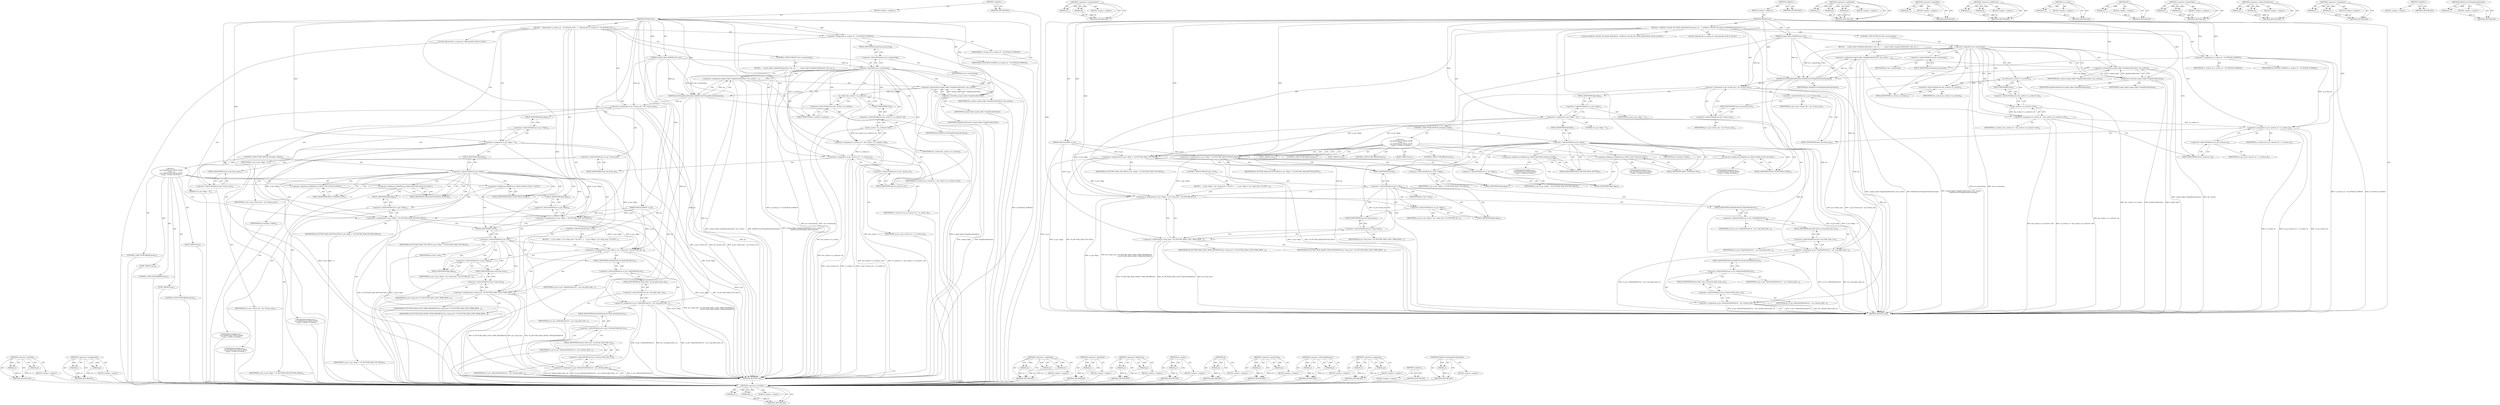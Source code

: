 digraph "H264PictureToVaapiDecodeSurface" {
vulnerable_157 [label=<(METHOD,&lt;operator&gt;.lessThan)>];
vulnerable_158 [label=<(PARAM,p1)>];
vulnerable_159 [label=<(PARAM,p2)>];
vulnerable_160 [label=<(BLOCK,&lt;empty&gt;,&lt;empty&gt;)>];
vulnerable_161 [label=<(METHOD_RETURN,ANY)>];
vulnerable_179 [label=<(METHOD,&lt;operators&gt;.assignmentOr)>];
vulnerable_180 [label=<(PARAM,p1)>];
vulnerable_181 [label=<(PARAM,p2)>];
vulnerable_182 [label=<(BLOCK,&lt;empty&gt;,&lt;empty&gt;)>];
vulnerable_183 [label=<(METHOD_RETURN,ANY)>];
vulnerable_6 [label=<(METHOD,&lt;global&gt;)<SUB>1</SUB>>];
vulnerable_7 [label=<(BLOCK,&lt;empty&gt;,&lt;empty&gt;)<SUB>1</SUB>>];
vulnerable_8 [label=<(METHOD,FillVAPicture)<SUB>1</SUB>>];
vulnerable_9 [label=<(PARAM,VAPictureH264* va_pic)<SUB>2</SUB>>];
vulnerable_10 [label=<(PARAM,scoped_refptr&lt;H264Picture&gt; pic)<SUB>3</SUB>>];
vulnerable_11 [label=<(BLOCK,{
   VASurfaceID va_surface_id = VA_INVALID_SUR...,{
   VASurfaceID va_surface_id = VA_INVALID_SUR...)<SUB>3</SUB>>];
vulnerable_12 [label="<(LOCAL,VASurfaceID va_surface_id: VASurfaceID)<SUB>4</SUB>>"];
vulnerable_13 [label=<(&lt;operator&gt;.assignment,va_surface_id = VA_INVALID_SURFACE)<SUB>4</SUB>>];
vulnerable_14 [label=<(IDENTIFIER,va_surface_id,va_surface_id = VA_INVALID_SURFACE)<SUB>4</SUB>>];
vulnerable_15 [label=<(IDENTIFIER,VA_INVALID_SURFACE,va_surface_id = VA_INVALID_SURFACE)<SUB>4</SUB>>];
vulnerable_16 [label=<(CONTROL_STRUCTURE,IF,if (!pic-&gt;nonexisting))<SUB>6</SUB>>];
vulnerable_17 [label=<(&lt;operator&gt;.logicalNot,!pic-&gt;nonexisting)<SUB>6</SUB>>];
vulnerable_18 [label=<(&lt;operator&gt;.indirectFieldAccess,pic-&gt;nonexisting)<SUB>6</SUB>>];
vulnerable_19 [label=<(IDENTIFIER,pic,!pic-&gt;nonexisting)<SUB>6</SUB>>];
vulnerable_20 [label=<(FIELD_IDENTIFIER,nonexisting,nonexisting)<SUB>6</SUB>>];
vulnerable_21 [label=<(BLOCK,{
    scoped_refptr&lt;VaapiDecodeSurface&gt; dec_sur...,{
    scoped_refptr&lt;VaapiDecodeSurface&gt; dec_sur...)<SUB>6</SUB>>];
vulnerable_22 [label=<(&lt;operator&gt;.assignment,scoped_refptr&lt;VaapiDecodeSurface&gt; dec_surface =...)<SUB>7</SUB>>];
vulnerable_23 [label=<(&lt;operator&gt;.greaterThan,scoped_refptr&lt;VaapiDecodeSurface&gt; dec_surface)<SUB>7</SUB>>];
vulnerable_24 [label=<(&lt;operator&gt;.lessThan,scoped_refptr&lt;VaapiDecodeSurface)<SUB>7</SUB>>];
vulnerable_25 [label=<(IDENTIFIER,scoped_refptr,scoped_refptr&lt;VaapiDecodeSurface)<SUB>7</SUB>>];
vulnerable_26 [label=<(IDENTIFIER,VaapiDecodeSurface,scoped_refptr&lt;VaapiDecodeSurface)<SUB>7</SUB>>];
vulnerable_27 [label=<(IDENTIFIER,dec_surface,scoped_refptr&lt;VaapiDecodeSurface&gt; dec_surface)<SUB>7</SUB>>];
vulnerable_28 [label=<(H264PictureToVaapiDecodeSurface,H264PictureToVaapiDecodeSurface(pic))<SUB>8</SUB>>];
vulnerable_29 [label=<(IDENTIFIER,pic,H264PictureToVaapiDecodeSurface(pic))<SUB>8</SUB>>];
vulnerable_30 [label=<(&lt;operator&gt;.assignment,va_surface_id = dec_surface-&gt;va_surface()-&gt;id())<SUB>9</SUB>>];
vulnerable_31 [label=<(IDENTIFIER,va_surface_id,va_surface_id = dec_surface-&gt;va_surface()-&gt;id())<SUB>9</SUB>>];
vulnerable_32 [label=<(id,dec_surface-&gt;va_surface()-&gt;id())<SUB>9</SUB>>];
vulnerable_33 [label=<(&lt;operator&gt;.indirectFieldAccess,dec_surface-&gt;va_surface()-&gt;id)<SUB>9</SUB>>];
vulnerable_34 [label=<(va_surface,dec_surface-&gt;va_surface())<SUB>9</SUB>>];
vulnerable_35 [label=<(&lt;operator&gt;.indirectFieldAccess,dec_surface-&gt;va_surface)<SUB>9</SUB>>];
vulnerable_36 [label=<(IDENTIFIER,dec_surface,dec_surface-&gt;va_surface())<SUB>9</SUB>>];
vulnerable_37 [label=<(FIELD_IDENTIFIER,va_surface,va_surface)<SUB>9</SUB>>];
vulnerable_38 [label=<(FIELD_IDENTIFIER,id,id)<SUB>9</SUB>>];
vulnerable_39 [label=<(&lt;operator&gt;.assignment,va_pic-&gt;picture_id = va_surface_id)<SUB>12</SUB>>];
vulnerable_40 [label=<(&lt;operator&gt;.indirectFieldAccess,va_pic-&gt;picture_id)<SUB>12</SUB>>];
vulnerable_41 [label=<(IDENTIFIER,va_pic,va_pic-&gt;picture_id = va_surface_id)<SUB>12</SUB>>];
vulnerable_42 [label=<(FIELD_IDENTIFIER,picture_id,picture_id)<SUB>12</SUB>>];
vulnerable_43 [label=<(IDENTIFIER,va_surface_id,va_pic-&gt;picture_id = va_surface_id)<SUB>12</SUB>>];
vulnerable_44 [label=<(&lt;operator&gt;.assignment,va_pic-&gt;frame_idx = pic-&gt;frame_num)<SUB>13</SUB>>];
vulnerable_45 [label=<(&lt;operator&gt;.indirectFieldAccess,va_pic-&gt;frame_idx)<SUB>13</SUB>>];
vulnerable_46 [label=<(IDENTIFIER,va_pic,va_pic-&gt;frame_idx = pic-&gt;frame_num)<SUB>13</SUB>>];
vulnerable_47 [label=<(FIELD_IDENTIFIER,frame_idx,frame_idx)<SUB>13</SUB>>];
vulnerable_48 [label=<(&lt;operator&gt;.indirectFieldAccess,pic-&gt;frame_num)<SUB>13</SUB>>];
vulnerable_49 [label=<(IDENTIFIER,pic,va_pic-&gt;frame_idx = pic-&gt;frame_num)<SUB>13</SUB>>];
vulnerable_50 [label=<(FIELD_IDENTIFIER,frame_num,frame_num)<SUB>13</SUB>>];
vulnerable_51 [label=<(&lt;operator&gt;.assignment,va_pic-&gt;flags = 0)<SUB>14</SUB>>];
vulnerable_52 [label=<(&lt;operator&gt;.indirectFieldAccess,va_pic-&gt;flags)<SUB>14</SUB>>];
vulnerable_53 [label=<(IDENTIFIER,va_pic,va_pic-&gt;flags = 0)<SUB>14</SUB>>];
vulnerable_54 [label=<(FIELD_IDENTIFIER,flags,flags)<SUB>14</SUB>>];
vulnerable_55 [label=<(LITERAL,0,va_pic-&gt;flags = 0)<SUB>14</SUB>>];
vulnerable_56 [label=<(CONTROL_STRUCTURE,SWITCH,switch(pic-&gt;field))<SUB>16</SUB>>];
vulnerable_57 [label=<(&lt;operator&gt;.indirectFieldAccess,pic-&gt;field)<SUB>16</SUB>>];
vulnerable_58 [label=<(IDENTIFIER,pic,switch(pic-&gt;field))<SUB>16</SUB>>];
vulnerable_59 [label=<(FIELD_IDENTIFIER,field,field)<SUB>16</SUB>>];
vulnerable_60 [label="<(BLOCK,{
    case H264Picture::FIELD_NONE:
      break...,{
    case H264Picture::FIELD_NONE:
      break...)<SUB>16</SUB>>"];
vulnerable_61 [label=<(JUMP_TARGET,case)<SUB>17</SUB>>];
vulnerable_62 [label="<(&lt;operator&gt;.fieldAccess,H264Picture::FIELD_NONE)<SUB>17</SUB>>"];
vulnerable_63 [label="<(IDENTIFIER,H264Picture,{
    case H264Picture::FIELD_NONE:
      break...)<SUB>17</SUB>>"];
vulnerable_64 [label=<(FIELD_IDENTIFIER,FIELD_NONE,FIELD_NONE)<SUB>17</SUB>>];
vulnerable_65 [label=<(CONTROL_STRUCTURE,BREAK,break;)<SUB>18</SUB>>];
vulnerable_66 [label=<(JUMP_TARGET,case)<SUB>19</SUB>>];
vulnerable_67 [label="<(&lt;operator&gt;.fieldAccess,H264Picture::FIELD_TOP)<SUB>19</SUB>>"];
vulnerable_68 [label="<(IDENTIFIER,H264Picture,{
    case H264Picture::FIELD_NONE:
      break...)<SUB>19</SUB>>"];
vulnerable_69 [label=<(FIELD_IDENTIFIER,FIELD_TOP,FIELD_TOP)<SUB>19</SUB>>];
vulnerable_70 [label=<(&lt;operators&gt;.assignmentOr,va_pic-&gt;flags |= VA_PICTURE_H264_TOP_FIELD)<SUB>20</SUB>>];
vulnerable_71 [label=<(&lt;operator&gt;.indirectFieldAccess,va_pic-&gt;flags)<SUB>20</SUB>>];
vulnerable_72 [label=<(IDENTIFIER,va_pic,va_pic-&gt;flags |= VA_PICTURE_H264_TOP_FIELD)<SUB>20</SUB>>];
vulnerable_73 [label=<(FIELD_IDENTIFIER,flags,flags)<SUB>20</SUB>>];
vulnerable_74 [label=<(IDENTIFIER,VA_PICTURE_H264_TOP_FIELD,va_pic-&gt;flags |= VA_PICTURE_H264_TOP_FIELD)<SUB>20</SUB>>];
vulnerable_75 [label=<(CONTROL_STRUCTURE,BREAK,break;)<SUB>21</SUB>>];
vulnerable_76 [label=<(JUMP_TARGET,case)<SUB>22</SUB>>];
vulnerable_77 [label="<(&lt;operator&gt;.fieldAccess,H264Picture::FIELD_BOTTOM)<SUB>22</SUB>>"];
vulnerable_78 [label="<(IDENTIFIER,H264Picture,{
    case H264Picture::FIELD_NONE:
      break...)<SUB>22</SUB>>"];
vulnerable_79 [label=<(FIELD_IDENTIFIER,FIELD_BOTTOM,FIELD_BOTTOM)<SUB>22</SUB>>];
vulnerable_80 [label=<(&lt;operators&gt;.assignmentOr,va_pic-&gt;flags |= VA_PICTURE_H264_BOTTOM_FIELD)<SUB>23</SUB>>];
vulnerable_81 [label=<(&lt;operator&gt;.indirectFieldAccess,va_pic-&gt;flags)<SUB>23</SUB>>];
vulnerable_82 [label=<(IDENTIFIER,va_pic,va_pic-&gt;flags |= VA_PICTURE_H264_BOTTOM_FIELD)<SUB>23</SUB>>];
vulnerable_83 [label=<(FIELD_IDENTIFIER,flags,flags)<SUB>23</SUB>>];
vulnerable_84 [label=<(IDENTIFIER,VA_PICTURE_H264_BOTTOM_FIELD,va_pic-&gt;flags |= VA_PICTURE_H264_BOTTOM_FIELD)<SUB>23</SUB>>];
vulnerable_85 [label=<(CONTROL_STRUCTURE,BREAK,break;)<SUB>24</SUB>>];
vulnerable_86 [label=<(CONTROL_STRUCTURE,IF,if (pic-&gt;ref))<SUB>27</SUB>>];
vulnerable_87 [label=<(&lt;operator&gt;.indirectFieldAccess,pic-&gt;ref)<SUB>27</SUB>>];
vulnerable_88 [label=<(IDENTIFIER,pic,if (pic-&gt;ref))<SUB>27</SUB>>];
vulnerable_89 [label=<(FIELD_IDENTIFIER,ref,ref)<SUB>27</SUB>>];
vulnerable_90 [label=<(BLOCK,{
    va_pic-&gt;flags |= pic-&gt;long_term ? VA_PICT...,{
    va_pic-&gt;flags |= pic-&gt;long_term ? VA_PICT...)<SUB>27</SUB>>];
vulnerable_91 [label=<(&lt;operators&gt;.assignmentOr,va_pic-&gt;flags |= pic-&gt;long_term ? VA_PICTURE_H2...)<SUB>28</SUB>>];
vulnerable_92 [label=<(&lt;operator&gt;.indirectFieldAccess,va_pic-&gt;flags)<SUB>28</SUB>>];
vulnerable_93 [label=<(IDENTIFIER,va_pic,va_pic-&gt;flags |= pic-&gt;long_term ? VA_PICTURE_H2...)<SUB>28</SUB>>];
vulnerable_94 [label=<(FIELD_IDENTIFIER,flags,flags)<SUB>28</SUB>>];
vulnerable_95 [label=<(&lt;operator&gt;.conditional,pic-&gt;long_term ? VA_PICTURE_H264_LONG_TERM_REFE...)<SUB>28</SUB>>];
vulnerable_96 [label=<(&lt;operator&gt;.indirectFieldAccess,pic-&gt;long_term)<SUB>28</SUB>>];
vulnerable_97 [label=<(IDENTIFIER,pic,pic-&gt;long_term ? VA_PICTURE_H264_LONG_TERM_REFE...)<SUB>28</SUB>>];
vulnerable_98 [label=<(FIELD_IDENTIFIER,long_term,long_term)<SUB>28</SUB>>];
vulnerable_99 [label=<(IDENTIFIER,VA_PICTURE_H264_LONG_TERM_REFERENCE,pic-&gt;long_term ? VA_PICTURE_H264_LONG_TERM_REFE...)<SUB>28</SUB>>];
vulnerable_100 [label=<(IDENTIFIER,VA_PICTURE_H264_SHORT_TERM_REFERENCE,pic-&gt;long_term ? VA_PICTURE_H264_LONG_TERM_REFE...)<SUB>29</SUB>>];
vulnerable_101 [label=<(&lt;operator&gt;.assignment,va_pic-&gt;TopFieldOrderCnt = pic-&gt;top_field_order...)<SUB>32</SUB>>];
vulnerable_102 [label=<(&lt;operator&gt;.indirectFieldAccess,va_pic-&gt;TopFieldOrderCnt)<SUB>32</SUB>>];
vulnerable_103 [label=<(IDENTIFIER,va_pic,va_pic-&gt;TopFieldOrderCnt = pic-&gt;top_field_order...)<SUB>32</SUB>>];
vulnerable_104 [label=<(FIELD_IDENTIFIER,TopFieldOrderCnt,TopFieldOrderCnt)<SUB>32</SUB>>];
vulnerable_105 [label=<(&lt;operator&gt;.indirectFieldAccess,pic-&gt;top_field_order_cnt)<SUB>32</SUB>>];
vulnerable_106 [label=<(IDENTIFIER,pic,va_pic-&gt;TopFieldOrderCnt = pic-&gt;top_field_order...)<SUB>32</SUB>>];
vulnerable_107 [label=<(FIELD_IDENTIFIER,top_field_order_cnt,top_field_order_cnt)<SUB>32</SUB>>];
vulnerable_108 [label=<(&lt;operator&gt;.assignment,va_pic-&gt;BottomFieldOrderCnt = pic-&gt;bottom_field...)<SUB>33</SUB>>];
vulnerable_109 [label=<(&lt;operator&gt;.indirectFieldAccess,va_pic-&gt;BottomFieldOrderCnt)<SUB>33</SUB>>];
vulnerable_110 [label=<(IDENTIFIER,va_pic,va_pic-&gt;BottomFieldOrderCnt = pic-&gt;bottom_field...)<SUB>33</SUB>>];
vulnerable_111 [label=<(FIELD_IDENTIFIER,BottomFieldOrderCnt,BottomFieldOrderCnt)<SUB>33</SUB>>];
vulnerable_112 [label=<(&lt;operator&gt;.indirectFieldAccess,pic-&gt;bottom_field_order_cnt)<SUB>33</SUB>>];
vulnerable_113 [label=<(IDENTIFIER,pic,va_pic-&gt;BottomFieldOrderCnt = pic-&gt;bottom_field...)<SUB>33</SUB>>];
vulnerable_114 [label=<(FIELD_IDENTIFIER,bottom_field_order_cnt,bottom_field_order_cnt)<SUB>33</SUB>>];
vulnerable_115 [label=<(METHOD_RETURN,void)<SUB>1</SUB>>];
vulnerable_117 [label=<(METHOD_RETURN,ANY)<SUB>1</SUB>>];
vulnerable_184 [label=<(METHOD,&lt;operator&gt;.conditional)>];
vulnerable_185 [label=<(PARAM,p1)>];
vulnerable_186 [label=<(PARAM,p2)>];
vulnerable_187 [label=<(PARAM,p3)>];
vulnerable_188 [label=<(BLOCK,&lt;empty&gt;,&lt;empty&gt;)>];
vulnerable_189 [label=<(METHOD_RETURN,ANY)>];
vulnerable_143 [label=<(METHOD,&lt;operator&gt;.logicalNot)>];
vulnerable_144 [label=<(PARAM,p1)>];
vulnerable_145 [label=<(BLOCK,&lt;empty&gt;,&lt;empty&gt;)>];
vulnerable_146 [label=<(METHOD_RETURN,ANY)>];
vulnerable_174 [label=<(METHOD,&lt;operator&gt;.fieldAccess)>];
vulnerable_175 [label=<(PARAM,p1)>];
vulnerable_176 [label=<(PARAM,p2)>];
vulnerable_177 [label=<(BLOCK,&lt;empty&gt;,&lt;empty&gt;)>];
vulnerable_178 [label=<(METHOD_RETURN,ANY)>];
vulnerable_170 [label=<(METHOD,va_surface)>];
vulnerable_171 [label=<(PARAM,p1)>];
vulnerable_172 [label=<(BLOCK,&lt;empty&gt;,&lt;empty&gt;)>];
vulnerable_173 [label=<(METHOD_RETURN,ANY)>];
vulnerable_166 [label=<(METHOD,id)>];
vulnerable_167 [label=<(PARAM,p1)>];
vulnerable_168 [label=<(BLOCK,&lt;empty&gt;,&lt;empty&gt;)>];
vulnerable_169 [label=<(METHOD_RETURN,ANY)>];
vulnerable_152 [label=<(METHOD,&lt;operator&gt;.greaterThan)>];
vulnerable_153 [label=<(PARAM,p1)>];
vulnerable_154 [label=<(PARAM,p2)>];
vulnerable_155 [label=<(BLOCK,&lt;empty&gt;,&lt;empty&gt;)>];
vulnerable_156 [label=<(METHOD_RETURN,ANY)>];
vulnerable_147 [label=<(METHOD,&lt;operator&gt;.indirectFieldAccess)>];
vulnerable_148 [label=<(PARAM,p1)>];
vulnerable_149 [label=<(PARAM,p2)>];
vulnerable_150 [label=<(BLOCK,&lt;empty&gt;,&lt;empty&gt;)>];
vulnerable_151 [label=<(METHOD_RETURN,ANY)>];
vulnerable_138 [label=<(METHOD,&lt;operator&gt;.assignment)>];
vulnerable_139 [label=<(PARAM,p1)>];
vulnerable_140 [label=<(PARAM,p2)>];
vulnerable_141 [label=<(BLOCK,&lt;empty&gt;,&lt;empty&gt;)>];
vulnerable_142 [label=<(METHOD_RETURN,ANY)>];
vulnerable_132 [label=<(METHOD,&lt;global&gt;)<SUB>1</SUB>>];
vulnerable_133 [label=<(BLOCK,&lt;empty&gt;,&lt;empty&gt;)>];
vulnerable_134 [label=<(METHOD_RETURN,ANY)>];
vulnerable_162 [label=<(METHOD,H264PictureToVaapiDecodeSurface)>];
vulnerable_163 [label=<(PARAM,p1)>];
vulnerable_164 [label=<(BLOCK,&lt;empty&gt;,&lt;empty&gt;)>];
vulnerable_165 [label=<(METHOD_RETURN,ANY)>];
fixed_160 [label=<(METHOD,&lt;operator&gt;.lessThan)>];
fixed_161 [label=<(PARAM,p1)>];
fixed_162 [label=<(PARAM,p2)>];
fixed_163 [label=<(BLOCK,&lt;empty&gt;,&lt;empty&gt;)>];
fixed_164 [label=<(METHOD_RETURN,ANY)>];
fixed_182 [label=<(METHOD,&lt;operators&gt;.assignmentOr)>];
fixed_183 [label=<(PARAM,p1)>];
fixed_184 [label=<(PARAM,p2)>];
fixed_185 [label=<(BLOCK,&lt;empty&gt;,&lt;empty&gt;)>];
fixed_186 [label=<(METHOD_RETURN,ANY)>];
fixed_6 [label=<(METHOD,&lt;global&gt;)<SUB>1</SUB>>];
fixed_7 [label=<(BLOCK,&lt;empty&gt;,&lt;empty&gt;)<SUB>1</SUB>>];
fixed_8 [label=<(METHOD,FillVAPicture)<SUB>1</SUB>>];
fixed_9 [label=<(PARAM,VAPictureH264* va_pic)<SUB>2</SUB>>];
fixed_10 [label=<(PARAM,scoped_refptr&lt;H264Picture&gt; pic)<SUB>3</SUB>>];
fixed_11 [label=<(BLOCK,{
  DCHECK_CALLED_ON_VALID_SEQUENCE(sequence_ch...,{
  DCHECK_CALLED_ON_VALID_SEQUENCE(sequence_ch...)<SUB>3</SUB>>];
fixed_12 [label="<(LOCAL,DCHECK_CALLED_ON_VALID_SEQUENCE : DCHECK_CALLED_ON_VALID_SEQUENCE)<SUB>4</SUB>>"];
fixed_13 [label="<(LOCAL,VASurfaceID va_surface_id: VASurfaceID)<SUB>5</SUB>>"];
fixed_14 [label=<(&lt;operator&gt;.assignment,va_surface_id = VA_INVALID_SURFACE)<SUB>5</SUB>>];
fixed_15 [label=<(IDENTIFIER,va_surface_id,va_surface_id = VA_INVALID_SURFACE)<SUB>5</SUB>>];
fixed_16 [label=<(IDENTIFIER,VA_INVALID_SURFACE,va_surface_id = VA_INVALID_SURFACE)<SUB>5</SUB>>];
fixed_17 [label=<(CONTROL_STRUCTURE,IF,if (!pic-&gt;nonexisting))<SUB>7</SUB>>];
fixed_18 [label=<(&lt;operator&gt;.logicalNot,!pic-&gt;nonexisting)<SUB>7</SUB>>];
fixed_19 [label=<(&lt;operator&gt;.indirectFieldAccess,pic-&gt;nonexisting)<SUB>7</SUB>>];
fixed_20 [label=<(IDENTIFIER,pic,!pic-&gt;nonexisting)<SUB>7</SUB>>];
fixed_21 [label=<(FIELD_IDENTIFIER,nonexisting,nonexisting)<SUB>7</SUB>>];
fixed_22 [label=<(BLOCK,{
    scoped_refptr&lt;VaapiDecodeSurface&gt; dec_sur...,{
    scoped_refptr&lt;VaapiDecodeSurface&gt; dec_sur...)<SUB>7</SUB>>];
fixed_23 [label=<(&lt;operator&gt;.assignment,scoped_refptr&lt;VaapiDecodeSurface&gt; dec_surface =...)<SUB>8</SUB>>];
fixed_24 [label=<(&lt;operator&gt;.greaterThan,scoped_refptr&lt;VaapiDecodeSurface&gt; dec_surface)<SUB>8</SUB>>];
fixed_25 [label=<(&lt;operator&gt;.lessThan,scoped_refptr&lt;VaapiDecodeSurface)<SUB>8</SUB>>];
fixed_26 [label=<(IDENTIFIER,scoped_refptr,scoped_refptr&lt;VaapiDecodeSurface)<SUB>8</SUB>>];
fixed_27 [label=<(IDENTIFIER,VaapiDecodeSurface,scoped_refptr&lt;VaapiDecodeSurface)<SUB>8</SUB>>];
fixed_28 [label=<(IDENTIFIER,dec_surface,scoped_refptr&lt;VaapiDecodeSurface&gt; dec_surface)<SUB>8</SUB>>];
fixed_29 [label=<(H264PictureToVaapiDecodeSurface,H264PictureToVaapiDecodeSurface(pic))<SUB>9</SUB>>];
fixed_30 [label=<(IDENTIFIER,pic,H264PictureToVaapiDecodeSurface(pic))<SUB>9</SUB>>];
fixed_31 [label=<(&lt;operator&gt;.assignment,va_surface_id = dec_surface-&gt;va_surface()-&gt;id())<SUB>10</SUB>>];
fixed_32 [label=<(IDENTIFIER,va_surface_id,va_surface_id = dec_surface-&gt;va_surface()-&gt;id())<SUB>10</SUB>>];
fixed_33 [label=<(id,dec_surface-&gt;va_surface()-&gt;id())<SUB>10</SUB>>];
fixed_34 [label=<(&lt;operator&gt;.indirectFieldAccess,dec_surface-&gt;va_surface()-&gt;id)<SUB>10</SUB>>];
fixed_35 [label=<(va_surface,dec_surface-&gt;va_surface())<SUB>10</SUB>>];
fixed_36 [label=<(&lt;operator&gt;.indirectFieldAccess,dec_surface-&gt;va_surface)<SUB>10</SUB>>];
fixed_37 [label=<(IDENTIFIER,dec_surface,dec_surface-&gt;va_surface())<SUB>10</SUB>>];
fixed_38 [label=<(FIELD_IDENTIFIER,va_surface,va_surface)<SUB>10</SUB>>];
fixed_39 [label=<(FIELD_IDENTIFIER,id,id)<SUB>10</SUB>>];
fixed_40 [label=<(&lt;operator&gt;.assignment,va_pic-&gt;picture_id = va_surface_id)<SUB>13</SUB>>];
fixed_41 [label=<(&lt;operator&gt;.indirectFieldAccess,va_pic-&gt;picture_id)<SUB>13</SUB>>];
fixed_42 [label=<(IDENTIFIER,va_pic,va_pic-&gt;picture_id = va_surface_id)<SUB>13</SUB>>];
fixed_43 [label=<(FIELD_IDENTIFIER,picture_id,picture_id)<SUB>13</SUB>>];
fixed_44 [label=<(IDENTIFIER,va_surface_id,va_pic-&gt;picture_id = va_surface_id)<SUB>13</SUB>>];
fixed_45 [label=<(&lt;operator&gt;.assignment,va_pic-&gt;frame_idx = pic-&gt;frame_num)<SUB>14</SUB>>];
fixed_46 [label=<(&lt;operator&gt;.indirectFieldAccess,va_pic-&gt;frame_idx)<SUB>14</SUB>>];
fixed_47 [label=<(IDENTIFIER,va_pic,va_pic-&gt;frame_idx = pic-&gt;frame_num)<SUB>14</SUB>>];
fixed_48 [label=<(FIELD_IDENTIFIER,frame_idx,frame_idx)<SUB>14</SUB>>];
fixed_49 [label=<(&lt;operator&gt;.indirectFieldAccess,pic-&gt;frame_num)<SUB>14</SUB>>];
fixed_50 [label=<(IDENTIFIER,pic,va_pic-&gt;frame_idx = pic-&gt;frame_num)<SUB>14</SUB>>];
fixed_51 [label=<(FIELD_IDENTIFIER,frame_num,frame_num)<SUB>14</SUB>>];
fixed_52 [label=<(&lt;operator&gt;.assignment,va_pic-&gt;flags = 0)<SUB>15</SUB>>];
fixed_53 [label=<(&lt;operator&gt;.indirectFieldAccess,va_pic-&gt;flags)<SUB>15</SUB>>];
fixed_54 [label=<(IDENTIFIER,va_pic,va_pic-&gt;flags = 0)<SUB>15</SUB>>];
fixed_55 [label=<(FIELD_IDENTIFIER,flags,flags)<SUB>15</SUB>>];
fixed_56 [label=<(LITERAL,0,va_pic-&gt;flags = 0)<SUB>15</SUB>>];
fixed_57 [label=<(CONTROL_STRUCTURE,SWITCH,switch(pic-&gt;field))<SUB>17</SUB>>];
fixed_58 [label=<(&lt;operator&gt;.indirectFieldAccess,pic-&gt;field)<SUB>17</SUB>>];
fixed_59 [label=<(IDENTIFIER,pic,switch(pic-&gt;field))<SUB>17</SUB>>];
fixed_60 [label=<(FIELD_IDENTIFIER,field,field)<SUB>17</SUB>>];
fixed_61 [label="<(BLOCK,{
    case H264Picture::FIELD_NONE:
      break...,{
    case H264Picture::FIELD_NONE:
      break...)<SUB>17</SUB>>"];
fixed_62 [label=<(JUMP_TARGET,case)<SUB>18</SUB>>];
fixed_63 [label="<(&lt;operator&gt;.fieldAccess,H264Picture::FIELD_NONE)<SUB>18</SUB>>"];
fixed_64 [label="<(IDENTIFIER,H264Picture,{
    case H264Picture::FIELD_NONE:
      break...)<SUB>18</SUB>>"];
fixed_65 [label=<(FIELD_IDENTIFIER,FIELD_NONE,FIELD_NONE)<SUB>18</SUB>>];
fixed_66 [label=<(CONTROL_STRUCTURE,BREAK,break;)<SUB>19</SUB>>];
fixed_67 [label=<(JUMP_TARGET,case)<SUB>20</SUB>>];
fixed_68 [label="<(&lt;operator&gt;.fieldAccess,H264Picture::FIELD_TOP)<SUB>20</SUB>>"];
fixed_69 [label="<(IDENTIFIER,H264Picture,{
    case H264Picture::FIELD_NONE:
      break...)<SUB>20</SUB>>"];
fixed_70 [label=<(FIELD_IDENTIFIER,FIELD_TOP,FIELD_TOP)<SUB>20</SUB>>];
fixed_71 [label=<(&lt;operators&gt;.assignmentOr,va_pic-&gt;flags |= VA_PICTURE_H264_TOP_FIELD)<SUB>21</SUB>>];
fixed_72 [label=<(&lt;operator&gt;.indirectFieldAccess,va_pic-&gt;flags)<SUB>21</SUB>>];
fixed_73 [label=<(IDENTIFIER,va_pic,va_pic-&gt;flags |= VA_PICTURE_H264_TOP_FIELD)<SUB>21</SUB>>];
fixed_74 [label=<(FIELD_IDENTIFIER,flags,flags)<SUB>21</SUB>>];
fixed_75 [label=<(IDENTIFIER,VA_PICTURE_H264_TOP_FIELD,va_pic-&gt;flags |= VA_PICTURE_H264_TOP_FIELD)<SUB>21</SUB>>];
fixed_76 [label=<(CONTROL_STRUCTURE,BREAK,break;)<SUB>22</SUB>>];
fixed_77 [label=<(JUMP_TARGET,case)<SUB>23</SUB>>];
fixed_78 [label="<(&lt;operator&gt;.fieldAccess,H264Picture::FIELD_BOTTOM)<SUB>23</SUB>>"];
fixed_79 [label="<(IDENTIFIER,H264Picture,{
    case H264Picture::FIELD_NONE:
      break...)<SUB>23</SUB>>"];
fixed_80 [label=<(FIELD_IDENTIFIER,FIELD_BOTTOM,FIELD_BOTTOM)<SUB>23</SUB>>];
fixed_81 [label=<(&lt;operators&gt;.assignmentOr,va_pic-&gt;flags |= VA_PICTURE_H264_BOTTOM_FIELD)<SUB>24</SUB>>];
fixed_82 [label=<(&lt;operator&gt;.indirectFieldAccess,va_pic-&gt;flags)<SUB>24</SUB>>];
fixed_83 [label=<(IDENTIFIER,va_pic,va_pic-&gt;flags |= VA_PICTURE_H264_BOTTOM_FIELD)<SUB>24</SUB>>];
fixed_84 [label=<(FIELD_IDENTIFIER,flags,flags)<SUB>24</SUB>>];
fixed_85 [label=<(IDENTIFIER,VA_PICTURE_H264_BOTTOM_FIELD,va_pic-&gt;flags |= VA_PICTURE_H264_BOTTOM_FIELD)<SUB>24</SUB>>];
fixed_86 [label=<(CONTROL_STRUCTURE,BREAK,break;)<SUB>25</SUB>>];
fixed_87 [label=<(CONTROL_STRUCTURE,IF,if (pic-&gt;ref))<SUB>28</SUB>>];
fixed_88 [label=<(&lt;operator&gt;.indirectFieldAccess,pic-&gt;ref)<SUB>28</SUB>>];
fixed_89 [label=<(IDENTIFIER,pic,if (pic-&gt;ref))<SUB>28</SUB>>];
fixed_90 [label=<(FIELD_IDENTIFIER,ref,ref)<SUB>28</SUB>>];
fixed_91 [label=<(BLOCK,{
    va_pic-&gt;flags |= pic-&gt;long_term ? VA_PICT...,{
    va_pic-&gt;flags |= pic-&gt;long_term ? VA_PICT...)<SUB>28</SUB>>];
fixed_92 [label=<(&lt;operators&gt;.assignmentOr,va_pic-&gt;flags |= pic-&gt;long_term ? VA_PICTURE_H2...)<SUB>29</SUB>>];
fixed_93 [label=<(&lt;operator&gt;.indirectFieldAccess,va_pic-&gt;flags)<SUB>29</SUB>>];
fixed_94 [label=<(IDENTIFIER,va_pic,va_pic-&gt;flags |= pic-&gt;long_term ? VA_PICTURE_H2...)<SUB>29</SUB>>];
fixed_95 [label=<(FIELD_IDENTIFIER,flags,flags)<SUB>29</SUB>>];
fixed_96 [label=<(&lt;operator&gt;.conditional,pic-&gt;long_term ? VA_PICTURE_H264_LONG_TERM_REFE...)<SUB>29</SUB>>];
fixed_97 [label=<(&lt;operator&gt;.indirectFieldAccess,pic-&gt;long_term)<SUB>29</SUB>>];
fixed_98 [label=<(IDENTIFIER,pic,pic-&gt;long_term ? VA_PICTURE_H264_LONG_TERM_REFE...)<SUB>29</SUB>>];
fixed_99 [label=<(FIELD_IDENTIFIER,long_term,long_term)<SUB>29</SUB>>];
fixed_100 [label=<(IDENTIFIER,VA_PICTURE_H264_LONG_TERM_REFERENCE,pic-&gt;long_term ? VA_PICTURE_H264_LONG_TERM_REFE...)<SUB>29</SUB>>];
fixed_101 [label=<(IDENTIFIER,VA_PICTURE_H264_SHORT_TERM_REFERENCE,pic-&gt;long_term ? VA_PICTURE_H264_LONG_TERM_REFE...)<SUB>30</SUB>>];
fixed_102 [label=<(&lt;operator&gt;.assignment,va_pic-&gt;TopFieldOrderCnt = pic-&gt;top_field_order...)<SUB>33</SUB>>];
fixed_103 [label=<(&lt;operator&gt;.indirectFieldAccess,va_pic-&gt;TopFieldOrderCnt)<SUB>33</SUB>>];
fixed_104 [label=<(IDENTIFIER,va_pic,va_pic-&gt;TopFieldOrderCnt = pic-&gt;top_field_order...)<SUB>33</SUB>>];
fixed_105 [label=<(FIELD_IDENTIFIER,TopFieldOrderCnt,TopFieldOrderCnt)<SUB>33</SUB>>];
fixed_106 [label=<(&lt;operator&gt;.indirectFieldAccess,pic-&gt;top_field_order_cnt)<SUB>33</SUB>>];
fixed_107 [label=<(IDENTIFIER,pic,va_pic-&gt;TopFieldOrderCnt = pic-&gt;top_field_order...)<SUB>33</SUB>>];
fixed_108 [label=<(FIELD_IDENTIFIER,top_field_order_cnt,top_field_order_cnt)<SUB>33</SUB>>];
fixed_109 [label=<(&lt;operator&gt;.assignment,va_pic-&gt;BottomFieldOrderCnt = pic-&gt;bottom_field...)<SUB>34</SUB>>];
fixed_110 [label=<(&lt;operator&gt;.indirectFieldAccess,va_pic-&gt;BottomFieldOrderCnt)<SUB>34</SUB>>];
fixed_111 [label=<(IDENTIFIER,va_pic,va_pic-&gt;BottomFieldOrderCnt = pic-&gt;bottom_field...)<SUB>34</SUB>>];
fixed_112 [label=<(FIELD_IDENTIFIER,BottomFieldOrderCnt,BottomFieldOrderCnt)<SUB>34</SUB>>];
fixed_113 [label=<(&lt;operator&gt;.indirectFieldAccess,pic-&gt;bottom_field_order_cnt)<SUB>34</SUB>>];
fixed_114 [label=<(IDENTIFIER,pic,va_pic-&gt;BottomFieldOrderCnt = pic-&gt;bottom_field...)<SUB>34</SUB>>];
fixed_115 [label=<(FIELD_IDENTIFIER,bottom_field_order_cnt,bottom_field_order_cnt)<SUB>34</SUB>>];
fixed_116 [label=<(METHOD_RETURN,void)<SUB>1</SUB>>];
fixed_118 [label=<(METHOD_RETURN,ANY)<SUB>1</SUB>>];
fixed_187 [label=<(METHOD,&lt;operator&gt;.conditional)>];
fixed_188 [label=<(PARAM,p1)>];
fixed_189 [label=<(PARAM,p2)>];
fixed_190 [label=<(PARAM,p3)>];
fixed_191 [label=<(BLOCK,&lt;empty&gt;,&lt;empty&gt;)>];
fixed_192 [label=<(METHOD_RETURN,ANY)>];
fixed_146 [label=<(METHOD,&lt;operator&gt;.logicalNot)>];
fixed_147 [label=<(PARAM,p1)>];
fixed_148 [label=<(BLOCK,&lt;empty&gt;,&lt;empty&gt;)>];
fixed_149 [label=<(METHOD_RETURN,ANY)>];
fixed_177 [label=<(METHOD,&lt;operator&gt;.fieldAccess)>];
fixed_178 [label=<(PARAM,p1)>];
fixed_179 [label=<(PARAM,p2)>];
fixed_180 [label=<(BLOCK,&lt;empty&gt;,&lt;empty&gt;)>];
fixed_181 [label=<(METHOD_RETURN,ANY)>];
fixed_173 [label=<(METHOD,va_surface)>];
fixed_174 [label=<(PARAM,p1)>];
fixed_175 [label=<(BLOCK,&lt;empty&gt;,&lt;empty&gt;)>];
fixed_176 [label=<(METHOD_RETURN,ANY)>];
fixed_169 [label=<(METHOD,id)>];
fixed_170 [label=<(PARAM,p1)>];
fixed_171 [label=<(BLOCK,&lt;empty&gt;,&lt;empty&gt;)>];
fixed_172 [label=<(METHOD_RETURN,ANY)>];
fixed_155 [label=<(METHOD,&lt;operator&gt;.greaterThan)>];
fixed_156 [label=<(PARAM,p1)>];
fixed_157 [label=<(PARAM,p2)>];
fixed_158 [label=<(BLOCK,&lt;empty&gt;,&lt;empty&gt;)>];
fixed_159 [label=<(METHOD_RETURN,ANY)>];
fixed_150 [label=<(METHOD,&lt;operator&gt;.indirectFieldAccess)>];
fixed_151 [label=<(PARAM,p1)>];
fixed_152 [label=<(PARAM,p2)>];
fixed_153 [label=<(BLOCK,&lt;empty&gt;,&lt;empty&gt;)>];
fixed_154 [label=<(METHOD_RETURN,ANY)>];
fixed_141 [label=<(METHOD,&lt;operator&gt;.assignment)>];
fixed_142 [label=<(PARAM,p1)>];
fixed_143 [label=<(PARAM,p2)>];
fixed_144 [label=<(BLOCK,&lt;empty&gt;,&lt;empty&gt;)>];
fixed_145 [label=<(METHOD_RETURN,ANY)>];
fixed_135 [label=<(METHOD,&lt;global&gt;)<SUB>1</SUB>>];
fixed_136 [label=<(BLOCK,&lt;empty&gt;,&lt;empty&gt;)>];
fixed_137 [label=<(METHOD_RETURN,ANY)>];
fixed_165 [label=<(METHOD,H264PictureToVaapiDecodeSurface)>];
fixed_166 [label=<(PARAM,p1)>];
fixed_167 [label=<(BLOCK,&lt;empty&gt;,&lt;empty&gt;)>];
fixed_168 [label=<(METHOD_RETURN,ANY)>];
vulnerable_157 -> vulnerable_158  [key=0, label="AST: "];
vulnerable_157 -> vulnerable_158  [key=1, label="DDG: "];
vulnerable_157 -> vulnerable_160  [key=0, label="AST: "];
vulnerable_157 -> vulnerable_159  [key=0, label="AST: "];
vulnerable_157 -> vulnerable_159  [key=1, label="DDG: "];
vulnerable_157 -> vulnerable_161  [key=0, label="AST: "];
vulnerable_157 -> vulnerable_161  [key=1, label="CFG: "];
vulnerable_158 -> vulnerable_161  [key=0, label="DDG: p1"];
vulnerable_159 -> vulnerable_161  [key=0, label="DDG: p2"];
vulnerable_160 -> fixed_160  [key=0];
vulnerable_161 -> fixed_160  [key=0];
vulnerable_179 -> vulnerable_180  [key=0, label="AST: "];
vulnerable_179 -> vulnerable_180  [key=1, label="DDG: "];
vulnerable_179 -> vulnerable_182  [key=0, label="AST: "];
vulnerable_179 -> vulnerable_181  [key=0, label="AST: "];
vulnerable_179 -> vulnerable_181  [key=1, label="DDG: "];
vulnerable_179 -> vulnerable_183  [key=0, label="AST: "];
vulnerable_179 -> vulnerable_183  [key=1, label="CFG: "];
vulnerable_180 -> vulnerable_183  [key=0, label="DDG: p1"];
vulnerable_181 -> vulnerable_183  [key=0, label="DDG: p2"];
vulnerable_182 -> fixed_160  [key=0];
vulnerable_183 -> fixed_160  [key=0];
vulnerable_6 -> vulnerable_7  [key=0, label="AST: "];
vulnerable_6 -> vulnerable_117  [key=0, label="AST: "];
vulnerable_6 -> vulnerable_117  [key=1, label="CFG: "];
vulnerable_7 -> vulnerable_8  [key=0, label="AST: "];
vulnerable_8 -> vulnerable_9  [key=0, label="AST: "];
vulnerable_8 -> vulnerable_9  [key=1, label="DDG: "];
vulnerable_8 -> vulnerable_10  [key=0, label="AST: "];
vulnerable_8 -> vulnerable_10  [key=1, label="DDG: "];
vulnerable_8 -> vulnerable_11  [key=0, label="AST: "];
vulnerable_8 -> vulnerable_115  [key=0, label="AST: "];
vulnerable_8 -> vulnerable_13  [key=0, label="CFG: "];
vulnerable_8 -> vulnerable_13  [key=1, label="DDG: "];
vulnerable_8 -> vulnerable_39  [key=0, label="DDG: "];
vulnerable_8 -> vulnerable_51  [key=0, label="DDG: "];
vulnerable_8 -> vulnerable_70  [key=0, label="DDG: "];
vulnerable_8 -> vulnerable_80  [key=0, label="DDG: "];
vulnerable_8 -> vulnerable_91  [key=0, label="DDG: "];
vulnerable_8 -> vulnerable_23  [key=0, label="DDG: "];
vulnerable_8 -> vulnerable_28  [key=0, label="DDG: "];
vulnerable_8 -> vulnerable_95  [key=0, label="DDG: "];
vulnerable_8 -> vulnerable_24  [key=0, label="DDG: "];
vulnerable_9 -> vulnerable_115  [key=0, label="DDG: va_pic"];
vulnerable_9 -> vulnerable_70  [key=0, label="DDG: va_pic"];
vulnerable_9 -> vulnerable_80  [key=0, label="DDG: va_pic"];
vulnerable_9 -> vulnerable_91  [key=0, label="DDG: va_pic"];
vulnerable_10 -> vulnerable_115  [key=0, label="DDG: pic"];
vulnerable_10 -> vulnerable_44  [key=0, label="DDG: pic"];
vulnerable_10 -> vulnerable_101  [key=0, label="DDG: pic"];
vulnerable_10 -> vulnerable_108  [key=0, label="DDG: pic"];
vulnerable_10 -> vulnerable_17  [key=0, label="DDG: pic"];
vulnerable_10 -> vulnerable_28  [key=0, label="DDG: pic"];
vulnerable_11 -> vulnerable_12  [key=0, label="AST: "];
vulnerable_11 -> vulnerable_13  [key=0, label="AST: "];
vulnerable_11 -> vulnerable_16  [key=0, label="AST: "];
vulnerable_11 -> vulnerable_39  [key=0, label="AST: "];
vulnerable_11 -> vulnerable_44  [key=0, label="AST: "];
vulnerable_11 -> vulnerable_51  [key=0, label="AST: "];
vulnerable_11 -> vulnerable_56  [key=0, label="AST: "];
vulnerable_11 -> vulnerable_86  [key=0, label="AST: "];
vulnerable_11 -> vulnerable_101  [key=0, label="AST: "];
vulnerable_11 -> vulnerable_108  [key=0, label="AST: "];
vulnerable_12 -> fixed_160  [key=0];
vulnerable_13 -> vulnerable_14  [key=0, label="AST: "];
vulnerable_13 -> vulnerable_15  [key=0, label="AST: "];
vulnerable_13 -> vulnerable_20  [key=0, label="CFG: "];
vulnerable_13 -> vulnerable_115  [key=0, label="DDG: va_surface_id = VA_INVALID_SURFACE"];
vulnerable_13 -> vulnerable_115  [key=1, label="DDG: VA_INVALID_SURFACE"];
vulnerable_13 -> vulnerable_39  [key=0, label="DDG: va_surface_id"];
vulnerable_14 -> fixed_160  [key=0];
vulnerable_15 -> fixed_160  [key=0];
vulnerable_16 -> vulnerable_17  [key=0, label="AST: "];
vulnerable_16 -> vulnerable_21  [key=0, label="AST: "];
vulnerable_17 -> vulnerable_18  [key=0, label="AST: "];
vulnerable_17 -> vulnerable_24  [key=0, label="CFG: "];
vulnerable_17 -> vulnerable_24  [key=1, label="CDG: "];
vulnerable_17 -> vulnerable_42  [key=0, label="CFG: "];
vulnerable_17 -> vulnerable_115  [key=0, label="DDG: pic-&gt;nonexisting"];
vulnerable_17 -> vulnerable_115  [key=1, label="DDG: !pic-&gt;nonexisting"];
vulnerable_17 -> vulnerable_28  [key=0, label="DDG: pic-&gt;nonexisting"];
vulnerable_17 -> vulnerable_28  [key=1, label="CDG: "];
vulnerable_17 -> vulnerable_30  [key=0, label="CDG: "];
vulnerable_17 -> vulnerable_34  [key=0, label="CDG: "];
vulnerable_17 -> vulnerable_32  [key=0, label="CDG: "];
vulnerable_17 -> vulnerable_37  [key=0, label="CDG: "];
vulnerable_17 -> vulnerable_38  [key=0, label="CDG: "];
vulnerable_17 -> vulnerable_22  [key=0, label="CDG: "];
vulnerable_17 -> vulnerable_35  [key=0, label="CDG: "];
vulnerable_17 -> vulnerable_33  [key=0, label="CDG: "];
vulnerable_17 -> vulnerable_23  [key=0, label="CDG: "];
vulnerable_18 -> vulnerable_19  [key=0, label="AST: "];
vulnerable_18 -> vulnerable_20  [key=0, label="AST: "];
vulnerable_18 -> vulnerable_17  [key=0, label="CFG: "];
vulnerable_19 -> fixed_160  [key=0];
vulnerable_20 -> vulnerable_18  [key=0, label="CFG: "];
vulnerable_21 -> vulnerable_22  [key=0, label="AST: "];
vulnerable_21 -> vulnerable_30  [key=0, label="AST: "];
vulnerable_22 -> vulnerable_23  [key=0, label="AST: "];
vulnerable_22 -> vulnerable_28  [key=0, label="AST: "];
vulnerable_22 -> vulnerable_37  [key=0, label="CFG: "];
vulnerable_22 -> vulnerable_115  [key=0, label="DDG: scoped_refptr&lt;VaapiDecodeSurface&gt; dec_surface"];
vulnerable_22 -> vulnerable_115  [key=1, label="DDG: H264PictureToVaapiDecodeSurface(pic)"];
vulnerable_22 -> vulnerable_115  [key=2, label="DDG: scoped_refptr&lt;VaapiDecodeSurface&gt; dec_surface =
        H264PictureToVaapiDecodeSurface(pic)"];
vulnerable_23 -> vulnerable_24  [key=0, label="AST: "];
vulnerable_23 -> vulnerable_27  [key=0, label="AST: "];
vulnerable_23 -> vulnerable_28  [key=0, label="CFG: "];
vulnerable_23 -> vulnerable_115  [key=0, label="DDG: scoped_refptr&lt;VaapiDecodeSurface"];
vulnerable_23 -> vulnerable_115  [key=1, label="DDG: dec_surface"];
vulnerable_23 -> vulnerable_34  [key=0, label="DDG: dec_surface"];
vulnerable_24 -> vulnerable_25  [key=0, label="AST: "];
vulnerable_24 -> vulnerable_26  [key=0, label="AST: "];
vulnerable_24 -> vulnerable_23  [key=0, label="CFG: "];
vulnerable_24 -> vulnerable_23  [key=1, label="DDG: scoped_refptr"];
vulnerable_24 -> vulnerable_23  [key=2, label="DDG: VaapiDecodeSurface"];
vulnerable_24 -> vulnerable_115  [key=0, label="DDG: VaapiDecodeSurface"];
vulnerable_24 -> vulnerable_115  [key=1, label="DDG: scoped_refptr"];
vulnerable_25 -> fixed_160  [key=0];
vulnerable_26 -> fixed_160  [key=0];
vulnerable_27 -> fixed_160  [key=0];
vulnerable_28 -> vulnerable_29  [key=0, label="AST: "];
vulnerable_28 -> vulnerable_22  [key=0, label="CFG: "];
vulnerable_28 -> vulnerable_22  [key=1, label="DDG: pic"];
vulnerable_28 -> vulnerable_115  [key=0, label="DDG: pic"];
vulnerable_28 -> vulnerable_44  [key=0, label="DDG: pic"];
vulnerable_28 -> vulnerable_101  [key=0, label="DDG: pic"];
vulnerable_28 -> vulnerable_108  [key=0, label="DDG: pic"];
vulnerable_29 -> fixed_160  [key=0];
vulnerable_30 -> vulnerable_31  [key=0, label="AST: "];
vulnerable_30 -> vulnerable_32  [key=0, label="AST: "];
vulnerable_30 -> vulnerable_42  [key=0, label="CFG: "];
vulnerable_30 -> vulnerable_115  [key=0, label="DDG: dec_surface-&gt;va_surface()-&gt;id()"];
vulnerable_30 -> vulnerable_115  [key=1, label="DDG: va_surface_id = dec_surface-&gt;va_surface()-&gt;id()"];
vulnerable_30 -> vulnerable_39  [key=0, label="DDG: va_surface_id"];
vulnerable_31 -> fixed_160  [key=0];
vulnerable_32 -> vulnerable_33  [key=0, label="AST: "];
vulnerable_32 -> vulnerable_30  [key=0, label="CFG: "];
vulnerable_32 -> vulnerable_30  [key=1, label="DDG: dec_surface-&gt;va_surface()-&gt;id"];
vulnerable_32 -> vulnerable_115  [key=0, label="DDG: dec_surface-&gt;va_surface()-&gt;id"];
vulnerable_33 -> vulnerable_34  [key=0, label="AST: "];
vulnerable_33 -> vulnerable_38  [key=0, label="AST: "];
vulnerable_33 -> vulnerable_32  [key=0, label="CFG: "];
vulnerable_34 -> vulnerable_35  [key=0, label="AST: "];
vulnerable_34 -> vulnerable_38  [key=0, label="CFG: "];
vulnerable_34 -> vulnerable_115  [key=0, label="DDG: dec_surface-&gt;va_surface"];
vulnerable_35 -> vulnerable_36  [key=0, label="AST: "];
vulnerable_35 -> vulnerable_37  [key=0, label="AST: "];
vulnerable_35 -> vulnerable_34  [key=0, label="CFG: "];
vulnerable_36 -> fixed_160  [key=0];
vulnerable_37 -> vulnerable_35  [key=0, label="CFG: "];
vulnerable_38 -> vulnerable_33  [key=0, label="CFG: "];
vulnerable_39 -> vulnerable_40  [key=0, label="AST: "];
vulnerable_39 -> vulnerable_43  [key=0, label="AST: "];
vulnerable_39 -> vulnerable_47  [key=0, label="CFG: "];
vulnerable_39 -> vulnerable_115  [key=0, label="DDG: va_pic-&gt;picture_id"];
vulnerable_39 -> vulnerable_115  [key=1, label="DDG: va_surface_id"];
vulnerable_39 -> vulnerable_115  [key=2, label="DDG: va_pic-&gt;picture_id = va_surface_id"];
vulnerable_40 -> vulnerable_41  [key=0, label="AST: "];
vulnerable_40 -> vulnerable_42  [key=0, label="AST: "];
vulnerable_40 -> vulnerable_39  [key=0, label="CFG: "];
vulnerable_41 -> fixed_160  [key=0];
vulnerable_42 -> vulnerable_40  [key=0, label="CFG: "];
vulnerable_43 -> fixed_160  [key=0];
vulnerable_44 -> vulnerable_45  [key=0, label="AST: "];
vulnerable_44 -> vulnerable_48  [key=0, label="AST: "];
vulnerable_44 -> vulnerable_54  [key=0, label="CFG: "];
vulnerable_44 -> vulnerable_115  [key=0, label="DDG: va_pic-&gt;frame_idx"];
vulnerable_44 -> vulnerable_115  [key=1, label="DDG: pic-&gt;frame_num"];
vulnerable_44 -> vulnerable_115  [key=2, label="DDG: va_pic-&gt;frame_idx = pic-&gt;frame_num"];
vulnerable_45 -> vulnerable_46  [key=0, label="AST: "];
vulnerable_45 -> vulnerable_47  [key=0, label="AST: "];
vulnerable_45 -> vulnerable_50  [key=0, label="CFG: "];
vulnerable_46 -> fixed_160  [key=0];
vulnerable_47 -> vulnerable_45  [key=0, label="CFG: "];
vulnerable_48 -> vulnerable_49  [key=0, label="AST: "];
vulnerable_48 -> vulnerable_50  [key=0, label="AST: "];
vulnerable_48 -> vulnerable_44  [key=0, label="CFG: "];
vulnerable_49 -> fixed_160  [key=0];
vulnerable_50 -> vulnerable_48  [key=0, label="CFG: "];
vulnerable_51 -> vulnerable_52  [key=0, label="AST: "];
vulnerable_51 -> vulnerable_55  [key=0, label="AST: "];
vulnerable_51 -> vulnerable_59  [key=0, label="CFG: "];
vulnerable_51 -> vulnerable_115  [key=0, label="DDG: va_pic-&gt;flags"];
vulnerable_51 -> vulnerable_115  [key=1, label="DDG: va_pic-&gt;flags = 0"];
vulnerable_51 -> vulnerable_70  [key=0, label="DDG: va_pic-&gt;flags"];
vulnerable_51 -> vulnerable_80  [key=0, label="DDG: va_pic-&gt;flags"];
vulnerable_51 -> vulnerable_91  [key=0, label="DDG: va_pic-&gt;flags"];
vulnerable_52 -> vulnerable_53  [key=0, label="AST: "];
vulnerable_52 -> vulnerable_54  [key=0, label="AST: "];
vulnerable_52 -> vulnerable_51  [key=0, label="CFG: "];
vulnerable_53 -> fixed_160  [key=0];
vulnerable_54 -> vulnerable_52  [key=0, label="CFG: "];
vulnerable_55 -> fixed_160  [key=0];
vulnerable_56 -> vulnerable_57  [key=0, label="AST: "];
vulnerable_56 -> vulnerable_60  [key=0, label="AST: "];
vulnerable_57 -> vulnerable_58  [key=0, label="AST: "];
vulnerable_57 -> vulnerable_59  [key=0, label="AST: "];
vulnerable_57 -> vulnerable_64  [key=0, label="CFG: "];
vulnerable_57 -> vulnerable_64  [key=1, label="CDG: "];
vulnerable_57 -> vulnerable_69  [key=0, label="CFG: "];
vulnerable_57 -> vulnerable_69  [key=1, label="CDG: "];
vulnerable_57 -> vulnerable_79  [key=0, label="CFG: "];
vulnerable_57 -> vulnerable_79  [key=1, label="CDG: "];
vulnerable_57 -> vulnerable_89  [key=0, label="CFG: "];
vulnerable_57 -> vulnerable_73  [key=0, label="CDG: "];
vulnerable_57 -> vulnerable_77  [key=0, label="CDG: "];
vulnerable_57 -> vulnerable_81  [key=0, label="CDG: "];
vulnerable_57 -> vulnerable_67  [key=0, label="CDG: "];
vulnerable_57 -> vulnerable_80  [key=0, label="CDG: "];
vulnerable_57 -> vulnerable_83  [key=0, label="CDG: "];
vulnerable_57 -> vulnerable_71  [key=0, label="CDG: "];
vulnerable_57 -> vulnerable_70  [key=0, label="CDG: "];
vulnerable_57 -> vulnerable_62  [key=0, label="CDG: "];
vulnerable_58 -> fixed_160  [key=0];
vulnerable_59 -> vulnerable_57  [key=0, label="CFG: "];
vulnerable_60 -> vulnerable_61  [key=0, label="AST: "];
vulnerable_60 -> vulnerable_62  [key=0, label="AST: "];
vulnerable_60 -> vulnerable_65  [key=0, label="AST: "];
vulnerable_60 -> vulnerable_66  [key=0, label="AST: "];
vulnerable_60 -> vulnerable_67  [key=0, label="AST: "];
vulnerable_60 -> vulnerable_70  [key=0, label="AST: "];
vulnerable_60 -> vulnerable_75  [key=0, label="AST: "];
vulnerable_60 -> vulnerable_76  [key=0, label="AST: "];
vulnerable_60 -> vulnerable_77  [key=0, label="AST: "];
vulnerable_60 -> vulnerable_80  [key=0, label="AST: "];
vulnerable_60 -> vulnerable_85  [key=0, label="AST: "];
vulnerable_61 -> fixed_160  [key=0];
vulnerable_62 -> vulnerable_63  [key=0, label="AST: "];
vulnerable_62 -> vulnerable_64  [key=0, label="AST: "];
vulnerable_62 -> vulnerable_89  [key=0, label="CFG: "];
vulnerable_63 -> fixed_160  [key=0];
vulnerable_64 -> vulnerable_62  [key=0, label="CFG: "];
vulnerable_65 -> fixed_160  [key=0];
vulnerable_66 -> fixed_160  [key=0];
vulnerable_67 -> vulnerable_68  [key=0, label="AST: "];
vulnerable_67 -> vulnerable_69  [key=0, label="AST: "];
vulnerable_67 -> vulnerable_73  [key=0, label="CFG: "];
vulnerable_68 -> fixed_160  [key=0];
vulnerable_69 -> vulnerable_67  [key=0, label="CFG: "];
vulnerable_70 -> vulnerable_71  [key=0, label="AST: "];
vulnerable_70 -> vulnerable_74  [key=0, label="AST: "];
vulnerable_70 -> vulnerable_89  [key=0, label="CFG: "];
vulnerable_70 -> vulnerable_115  [key=0, label="DDG: va_pic-&gt;flags"];
vulnerable_70 -> vulnerable_115  [key=1, label="DDG: VA_PICTURE_H264_TOP_FIELD"];
vulnerable_70 -> vulnerable_91  [key=0, label="DDG: va_pic-&gt;flags"];
vulnerable_71 -> vulnerable_72  [key=0, label="AST: "];
vulnerable_71 -> vulnerable_73  [key=0, label="AST: "];
vulnerable_71 -> vulnerable_70  [key=0, label="CFG: "];
vulnerable_72 -> fixed_160  [key=0];
vulnerable_73 -> vulnerable_71  [key=0, label="CFG: "];
vulnerable_74 -> fixed_160  [key=0];
vulnerable_75 -> fixed_160  [key=0];
vulnerable_76 -> fixed_160  [key=0];
vulnerable_77 -> vulnerable_78  [key=0, label="AST: "];
vulnerable_77 -> vulnerable_79  [key=0, label="AST: "];
vulnerable_77 -> vulnerable_83  [key=0, label="CFG: "];
vulnerable_78 -> fixed_160  [key=0];
vulnerable_79 -> vulnerable_77  [key=0, label="CFG: "];
vulnerable_80 -> vulnerable_81  [key=0, label="AST: "];
vulnerable_80 -> vulnerable_84  [key=0, label="AST: "];
vulnerable_80 -> vulnerable_89  [key=0, label="CFG: "];
vulnerable_80 -> vulnerable_115  [key=0, label="DDG: va_pic-&gt;flags"];
vulnerable_80 -> vulnerable_115  [key=1, label="DDG: VA_PICTURE_H264_BOTTOM_FIELD"];
vulnerable_80 -> vulnerable_91  [key=0, label="DDG: va_pic-&gt;flags"];
vulnerable_81 -> vulnerable_82  [key=0, label="AST: "];
vulnerable_81 -> vulnerable_83  [key=0, label="AST: "];
vulnerable_81 -> vulnerable_80  [key=0, label="CFG: "];
vulnerable_82 -> fixed_160  [key=0];
vulnerable_83 -> vulnerable_81  [key=0, label="CFG: "];
vulnerable_84 -> fixed_160  [key=0];
vulnerable_85 -> fixed_160  [key=0];
vulnerable_86 -> vulnerable_87  [key=0, label="AST: "];
vulnerable_86 -> vulnerable_90  [key=0, label="AST: "];
vulnerable_87 -> vulnerable_88  [key=0, label="AST: "];
vulnerable_87 -> vulnerable_89  [key=0, label="AST: "];
vulnerable_87 -> vulnerable_94  [key=0, label="CFG: "];
vulnerable_87 -> vulnerable_94  [key=1, label="CDG: "];
vulnerable_87 -> vulnerable_104  [key=0, label="CFG: "];
vulnerable_87 -> vulnerable_96  [key=0, label="CDG: "];
vulnerable_87 -> vulnerable_98  [key=0, label="CDG: "];
vulnerable_87 -> vulnerable_95  [key=0, label="CDG: "];
vulnerable_87 -> vulnerable_92  [key=0, label="CDG: "];
vulnerable_87 -> vulnerable_91  [key=0, label="CDG: "];
vulnerable_88 -> fixed_160  [key=0];
vulnerable_89 -> vulnerable_87  [key=0, label="CFG: "];
vulnerable_90 -> vulnerable_91  [key=0, label="AST: "];
vulnerable_91 -> vulnerable_92  [key=0, label="AST: "];
vulnerable_91 -> vulnerable_95  [key=0, label="AST: "];
vulnerable_91 -> vulnerable_104  [key=0, label="CFG: "];
vulnerable_91 -> vulnerable_115  [key=0, label="DDG: va_pic-&gt;flags"];
vulnerable_91 -> vulnerable_115  [key=1, label="DDG: pic-&gt;long_term ? VA_PICTURE_H264_LONG_TERM_REFERENCE
                                    : VA_PICTURE_H264_SHORT_TERM_REFERENCE"];
vulnerable_92 -> vulnerable_93  [key=0, label="AST: "];
vulnerable_92 -> vulnerable_94  [key=0, label="AST: "];
vulnerable_92 -> vulnerable_98  [key=0, label="CFG: "];
vulnerable_93 -> fixed_160  [key=0];
vulnerable_94 -> vulnerable_92  [key=0, label="CFG: "];
vulnerable_95 -> vulnerable_96  [key=0, label="AST: "];
vulnerable_95 -> vulnerable_99  [key=0, label="AST: "];
vulnerable_95 -> vulnerable_100  [key=0, label="AST: "];
vulnerable_95 -> vulnerable_91  [key=0, label="CFG: "];
vulnerable_95 -> vulnerable_115  [key=0, label="DDG: pic-&gt;long_term"];
vulnerable_95 -> vulnerable_115  [key=1, label="DDG: VA_PICTURE_H264_SHORT_TERM_REFERENCE"];
vulnerable_95 -> vulnerable_115  [key=2, label="DDG: VA_PICTURE_H264_LONG_TERM_REFERENCE"];
vulnerable_96 -> vulnerable_97  [key=0, label="AST: "];
vulnerable_96 -> vulnerable_98  [key=0, label="AST: "];
vulnerable_96 -> vulnerable_95  [key=0, label="CFG: "];
vulnerable_97 -> fixed_160  [key=0];
vulnerable_98 -> vulnerable_96  [key=0, label="CFG: "];
vulnerable_99 -> fixed_160  [key=0];
vulnerable_100 -> fixed_160  [key=0];
vulnerable_101 -> vulnerable_102  [key=0, label="AST: "];
vulnerable_101 -> vulnerable_105  [key=0, label="AST: "];
vulnerable_101 -> vulnerable_111  [key=0, label="CFG: "];
vulnerable_101 -> vulnerable_115  [key=0, label="DDG: va_pic-&gt;TopFieldOrderCnt"];
vulnerable_101 -> vulnerable_115  [key=1, label="DDG: pic-&gt;top_field_order_cnt"];
vulnerable_101 -> vulnerable_115  [key=2, label="DDG: va_pic-&gt;TopFieldOrderCnt = pic-&gt;top_field_order_cnt"];
vulnerable_102 -> vulnerable_103  [key=0, label="AST: "];
vulnerable_102 -> vulnerable_104  [key=0, label="AST: "];
vulnerable_102 -> vulnerable_107  [key=0, label="CFG: "];
vulnerable_103 -> fixed_160  [key=0];
vulnerable_104 -> vulnerable_102  [key=0, label="CFG: "];
vulnerable_105 -> vulnerable_106  [key=0, label="AST: "];
vulnerable_105 -> vulnerable_107  [key=0, label="AST: "];
vulnerable_105 -> vulnerable_101  [key=0, label="CFG: "];
vulnerable_106 -> fixed_160  [key=0];
vulnerable_107 -> vulnerable_105  [key=0, label="CFG: "];
vulnerable_108 -> vulnerable_109  [key=0, label="AST: "];
vulnerable_108 -> vulnerable_112  [key=0, label="AST: "];
vulnerable_108 -> vulnerable_115  [key=0, label="CFG: "];
vulnerable_108 -> vulnerable_115  [key=1, label="DDG: va_pic-&gt;BottomFieldOrderCnt"];
vulnerable_108 -> vulnerable_115  [key=2, label="DDG: pic-&gt;bottom_field_order_cnt"];
vulnerable_108 -> vulnerable_115  [key=3, label="DDG: va_pic-&gt;BottomFieldOrderCnt = pic-&gt;bottom_field_order_cnt"];
vulnerable_109 -> vulnerable_110  [key=0, label="AST: "];
vulnerable_109 -> vulnerable_111  [key=0, label="AST: "];
vulnerable_109 -> vulnerable_114  [key=0, label="CFG: "];
vulnerable_110 -> fixed_160  [key=0];
vulnerable_111 -> vulnerable_109  [key=0, label="CFG: "];
vulnerable_112 -> vulnerable_113  [key=0, label="AST: "];
vulnerable_112 -> vulnerable_114  [key=0, label="AST: "];
vulnerable_112 -> vulnerable_108  [key=0, label="CFG: "];
vulnerable_113 -> fixed_160  [key=0];
vulnerable_114 -> vulnerable_112  [key=0, label="CFG: "];
vulnerable_115 -> fixed_160  [key=0];
vulnerable_117 -> fixed_160  [key=0];
vulnerable_184 -> vulnerable_185  [key=0, label="AST: "];
vulnerable_184 -> vulnerable_185  [key=1, label="DDG: "];
vulnerable_184 -> vulnerable_188  [key=0, label="AST: "];
vulnerable_184 -> vulnerable_186  [key=0, label="AST: "];
vulnerable_184 -> vulnerable_186  [key=1, label="DDG: "];
vulnerable_184 -> vulnerable_189  [key=0, label="AST: "];
vulnerable_184 -> vulnerable_189  [key=1, label="CFG: "];
vulnerable_184 -> vulnerable_187  [key=0, label="AST: "];
vulnerable_184 -> vulnerable_187  [key=1, label="DDG: "];
vulnerable_185 -> vulnerable_189  [key=0, label="DDG: p1"];
vulnerable_186 -> vulnerable_189  [key=0, label="DDG: p2"];
vulnerable_187 -> vulnerable_189  [key=0, label="DDG: p3"];
vulnerable_188 -> fixed_160  [key=0];
vulnerable_189 -> fixed_160  [key=0];
vulnerable_143 -> vulnerable_144  [key=0, label="AST: "];
vulnerable_143 -> vulnerable_144  [key=1, label="DDG: "];
vulnerable_143 -> vulnerable_145  [key=0, label="AST: "];
vulnerable_143 -> vulnerable_146  [key=0, label="AST: "];
vulnerable_143 -> vulnerable_146  [key=1, label="CFG: "];
vulnerable_144 -> vulnerable_146  [key=0, label="DDG: p1"];
vulnerable_145 -> fixed_160  [key=0];
vulnerable_146 -> fixed_160  [key=0];
vulnerable_174 -> vulnerable_175  [key=0, label="AST: "];
vulnerable_174 -> vulnerable_175  [key=1, label="DDG: "];
vulnerable_174 -> vulnerable_177  [key=0, label="AST: "];
vulnerable_174 -> vulnerable_176  [key=0, label="AST: "];
vulnerable_174 -> vulnerable_176  [key=1, label="DDG: "];
vulnerable_174 -> vulnerable_178  [key=0, label="AST: "];
vulnerable_174 -> vulnerable_178  [key=1, label="CFG: "];
vulnerable_175 -> vulnerable_178  [key=0, label="DDG: p1"];
vulnerable_176 -> vulnerable_178  [key=0, label="DDG: p2"];
vulnerable_177 -> fixed_160  [key=0];
vulnerable_178 -> fixed_160  [key=0];
vulnerable_170 -> vulnerable_171  [key=0, label="AST: "];
vulnerable_170 -> vulnerable_171  [key=1, label="DDG: "];
vulnerable_170 -> vulnerable_172  [key=0, label="AST: "];
vulnerable_170 -> vulnerable_173  [key=0, label="AST: "];
vulnerable_170 -> vulnerable_173  [key=1, label="CFG: "];
vulnerable_171 -> vulnerable_173  [key=0, label="DDG: p1"];
vulnerable_172 -> fixed_160  [key=0];
vulnerable_173 -> fixed_160  [key=0];
vulnerable_166 -> vulnerable_167  [key=0, label="AST: "];
vulnerable_166 -> vulnerable_167  [key=1, label="DDG: "];
vulnerable_166 -> vulnerable_168  [key=0, label="AST: "];
vulnerable_166 -> vulnerable_169  [key=0, label="AST: "];
vulnerable_166 -> vulnerable_169  [key=1, label="CFG: "];
vulnerable_167 -> vulnerable_169  [key=0, label="DDG: p1"];
vulnerable_168 -> fixed_160  [key=0];
vulnerable_169 -> fixed_160  [key=0];
vulnerable_152 -> vulnerable_153  [key=0, label="AST: "];
vulnerable_152 -> vulnerable_153  [key=1, label="DDG: "];
vulnerable_152 -> vulnerable_155  [key=0, label="AST: "];
vulnerable_152 -> vulnerable_154  [key=0, label="AST: "];
vulnerable_152 -> vulnerable_154  [key=1, label="DDG: "];
vulnerable_152 -> vulnerable_156  [key=0, label="AST: "];
vulnerable_152 -> vulnerable_156  [key=1, label="CFG: "];
vulnerable_153 -> vulnerable_156  [key=0, label="DDG: p1"];
vulnerable_154 -> vulnerable_156  [key=0, label="DDG: p2"];
vulnerable_155 -> fixed_160  [key=0];
vulnerable_156 -> fixed_160  [key=0];
vulnerable_147 -> vulnerable_148  [key=0, label="AST: "];
vulnerable_147 -> vulnerable_148  [key=1, label="DDG: "];
vulnerable_147 -> vulnerable_150  [key=0, label="AST: "];
vulnerable_147 -> vulnerable_149  [key=0, label="AST: "];
vulnerable_147 -> vulnerable_149  [key=1, label="DDG: "];
vulnerable_147 -> vulnerable_151  [key=0, label="AST: "];
vulnerable_147 -> vulnerable_151  [key=1, label="CFG: "];
vulnerable_148 -> vulnerable_151  [key=0, label="DDG: p1"];
vulnerable_149 -> vulnerable_151  [key=0, label="DDG: p2"];
vulnerable_150 -> fixed_160  [key=0];
vulnerable_151 -> fixed_160  [key=0];
vulnerable_138 -> vulnerable_139  [key=0, label="AST: "];
vulnerable_138 -> vulnerable_139  [key=1, label="DDG: "];
vulnerable_138 -> vulnerable_141  [key=0, label="AST: "];
vulnerable_138 -> vulnerable_140  [key=0, label="AST: "];
vulnerable_138 -> vulnerable_140  [key=1, label="DDG: "];
vulnerable_138 -> vulnerable_142  [key=0, label="AST: "];
vulnerable_138 -> vulnerable_142  [key=1, label="CFG: "];
vulnerable_139 -> vulnerable_142  [key=0, label="DDG: p1"];
vulnerable_140 -> vulnerable_142  [key=0, label="DDG: p2"];
vulnerable_141 -> fixed_160  [key=0];
vulnerable_142 -> fixed_160  [key=0];
vulnerable_132 -> vulnerable_133  [key=0, label="AST: "];
vulnerable_132 -> vulnerable_134  [key=0, label="AST: "];
vulnerable_132 -> vulnerable_134  [key=1, label="CFG: "];
vulnerable_133 -> fixed_160  [key=0];
vulnerable_134 -> fixed_160  [key=0];
vulnerable_162 -> vulnerable_163  [key=0, label="AST: "];
vulnerable_162 -> vulnerable_163  [key=1, label="DDG: "];
vulnerable_162 -> vulnerable_164  [key=0, label="AST: "];
vulnerable_162 -> vulnerable_165  [key=0, label="AST: "];
vulnerable_162 -> vulnerable_165  [key=1, label="CFG: "];
vulnerable_163 -> vulnerable_165  [key=0, label="DDG: p1"];
vulnerable_164 -> fixed_160  [key=0];
vulnerable_165 -> fixed_160  [key=0];
fixed_160 -> fixed_161  [key=0, label="AST: "];
fixed_160 -> fixed_161  [key=1, label="DDG: "];
fixed_160 -> fixed_163  [key=0, label="AST: "];
fixed_160 -> fixed_162  [key=0, label="AST: "];
fixed_160 -> fixed_162  [key=1, label="DDG: "];
fixed_160 -> fixed_164  [key=0, label="AST: "];
fixed_160 -> fixed_164  [key=1, label="CFG: "];
fixed_161 -> fixed_164  [key=0, label="DDG: p1"];
fixed_162 -> fixed_164  [key=0, label="DDG: p2"];
fixed_182 -> fixed_183  [key=0, label="AST: "];
fixed_182 -> fixed_183  [key=1, label="DDG: "];
fixed_182 -> fixed_185  [key=0, label="AST: "];
fixed_182 -> fixed_184  [key=0, label="AST: "];
fixed_182 -> fixed_184  [key=1, label="DDG: "];
fixed_182 -> fixed_186  [key=0, label="AST: "];
fixed_182 -> fixed_186  [key=1, label="CFG: "];
fixed_183 -> fixed_186  [key=0, label="DDG: p1"];
fixed_184 -> fixed_186  [key=0, label="DDG: p2"];
fixed_6 -> fixed_7  [key=0, label="AST: "];
fixed_6 -> fixed_118  [key=0, label="AST: "];
fixed_6 -> fixed_118  [key=1, label="CFG: "];
fixed_7 -> fixed_8  [key=0, label="AST: "];
fixed_8 -> fixed_9  [key=0, label="AST: "];
fixed_8 -> fixed_9  [key=1, label="DDG: "];
fixed_8 -> fixed_10  [key=0, label="AST: "];
fixed_8 -> fixed_10  [key=1, label="DDG: "];
fixed_8 -> fixed_11  [key=0, label="AST: "];
fixed_8 -> fixed_116  [key=0, label="AST: "];
fixed_8 -> fixed_14  [key=0, label="CFG: "];
fixed_8 -> fixed_14  [key=1, label="DDG: "];
fixed_8 -> fixed_40  [key=0, label="DDG: "];
fixed_8 -> fixed_52  [key=0, label="DDG: "];
fixed_8 -> fixed_71  [key=0, label="DDG: "];
fixed_8 -> fixed_81  [key=0, label="DDG: "];
fixed_8 -> fixed_92  [key=0, label="DDG: "];
fixed_8 -> fixed_24  [key=0, label="DDG: "];
fixed_8 -> fixed_29  [key=0, label="DDG: "];
fixed_8 -> fixed_96  [key=0, label="DDG: "];
fixed_8 -> fixed_25  [key=0, label="DDG: "];
fixed_9 -> fixed_116  [key=0, label="DDG: va_pic"];
fixed_9 -> fixed_71  [key=0, label="DDG: va_pic"];
fixed_9 -> fixed_81  [key=0, label="DDG: va_pic"];
fixed_9 -> fixed_92  [key=0, label="DDG: va_pic"];
fixed_10 -> fixed_116  [key=0, label="DDG: pic"];
fixed_10 -> fixed_45  [key=0, label="DDG: pic"];
fixed_10 -> fixed_102  [key=0, label="DDG: pic"];
fixed_10 -> fixed_109  [key=0, label="DDG: pic"];
fixed_10 -> fixed_18  [key=0, label="DDG: pic"];
fixed_10 -> fixed_29  [key=0, label="DDG: pic"];
fixed_11 -> fixed_12  [key=0, label="AST: "];
fixed_11 -> fixed_13  [key=0, label="AST: "];
fixed_11 -> fixed_14  [key=0, label="AST: "];
fixed_11 -> fixed_17  [key=0, label="AST: "];
fixed_11 -> fixed_40  [key=0, label="AST: "];
fixed_11 -> fixed_45  [key=0, label="AST: "];
fixed_11 -> fixed_52  [key=0, label="AST: "];
fixed_11 -> fixed_57  [key=0, label="AST: "];
fixed_11 -> fixed_87  [key=0, label="AST: "];
fixed_11 -> fixed_102  [key=0, label="AST: "];
fixed_11 -> fixed_109  [key=0, label="AST: "];
fixed_14 -> fixed_15  [key=0, label="AST: "];
fixed_14 -> fixed_16  [key=0, label="AST: "];
fixed_14 -> fixed_21  [key=0, label="CFG: "];
fixed_14 -> fixed_116  [key=0, label="DDG: va_surface_id = VA_INVALID_SURFACE"];
fixed_14 -> fixed_116  [key=1, label="DDG: VA_INVALID_SURFACE"];
fixed_14 -> fixed_40  [key=0, label="DDG: va_surface_id"];
fixed_17 -> fixed_18  [key=0, label="AST: "];
fixed_17 -> fixed_22  [key=0, label="AST: "];
fixed_18 -> fixed_19  [key=0, label="AST: "];
fixed_18 -> fixed_25  [key=0, label="CFG: "];
fixed_18 -> fixed_25  [key=1, label="CDG: "];
fixed_18 -> fixed_43  [key=0, label="CFG: "];
fixed_18 -> fixed_116  [key=0, label="DDG: pic-&gt;nonexisting"];
fixed_18 -> fixed_116  [key=1, label="DDG: !pic-&gt;nonexisting"];
fixed_18 -> fixed_29  [key=0, label="DDG: pic-&gt;nonexisting"];
fixed_18 -> fixed_29  [key=1, label="CDG: "];
fixed_18 -> fixed_34  [key=0, label="CDG: "];
fixed_18 -> fixed_38  [key=0, label="CDG: "];
fixed_18 -> fixed_35  [key=0, label="CDG: "];
fixed_18 -> fixed_24  [key=0, label="CDG: "];
fixed_18 -> fixed_33  [key=0, label="CDG: "];
fixed_18 -> fixed_23  [key=0, label="CDG: "];
fixed_18 -> fixed_36  [key=0, label="CDG: "];
fixed_18 -> fixed_39  [key=0, label="CDG: "];
fixed_18 -> fixed_31  [key=0, label="CDG: "];
fixed_19 -> fixed_20  [key=0, label="AST: "];
fixed_19 -> fixed_21  [key=0, label="AST: "];
fixed_19 -> fixed_18  [key=0, label="CFG: "];
fixed_21 -> fixed_19  [key=0, label="CFG: "];
fixed_22 -> fixed_23  [key=0, label="AST: "];
fixed_22 -> fixed_31  [key=0, label="AST: "];
fixed_23 -> fixed_24  [key=0, label="AST: "];
fixed_23 -> fixed_29  [key=0, label="AST: "];
fixed_23 -> fixed_38  [key=0, label="CFG: "];
fixed_23 -> fixed_116  [key=0, label="DDG: scoped_refptr&lt;VaapiDecodeSurface&gt; dec_surface"];
fixed_23 -> fixed_116  [key=1, label="DDG: H264PictureToVaapiDecodeSurface(pic)"];
fixed_23 -> fixed_116  [key=2, label="DDG: scoped_refptr&lt;VaapiDecodeSurface&gt; dec_surface =
        H264PictureToVaapiDecodeSurface(pic)"];
fixed_24 -> fixed_25  [key=0, label="AST: "];
fixed_24 -> fixed_28  [key=0, label="AST: "];
fixed_24 -> fixed_29  [key=0, label="CFG: "];
fixed_24 -> fixed_116  [key=0, label="DDG: scoped_refptr&lt;VaapiDecodeSurface"];
fixed_24 -> fixed_116  [key=1, label="DDG: dec_surface"];
fixed_24 -> fixed_35  [key=0, label="DDG: dec_surface"];
fixed_25 -> fixed_26  [key=0, label="AST: "];
fixed_25 -> fixed_27  [key=0, label="AST: "];
fixed_25 -> fixed_24  [key=0, label="CFG: "];
fixed_25 -> fixed_24  [key=1, label="DDG: scoped_refptr"];
fixed_25 -> fixed_24  [key=2, label="DDG: VaapiDecodeSurface"];
fixed_25 -> fixed_116  [key=0, label="DDG: VaapiDecodeSurface"];
fixed_25 -> fixed_116  [key=1, label="DDG: scoped_refptr"];
fixed_29 -> fixed_30  [key=0, label="AST: "];
fixed_29 -> fixed_23  [key=0, label="CFG: "];
fixed_29 -> fixed_23  [key=1, label="DDG: pic"];
fixed_29 -> fixed_116  [key=0, label="DDG: pic"];
fixed_29 -> fixed_45  [key=0, label="DDG: pic"];
fixed_29 -> fixed_102  [key=0, label="DDG: pic"];
fixed_29 -> fixed_109  [key=0, label="DDG: pic"];
fixed_31 -> fixed_32  [key=0, label="AST: "];
fixed_31 -> fixed_33  [key=0, label="AST: "];
fixed_31 -> fixed_43  [key=0, label="CFG: "];
fixed_31 -> fixed_116  [key=0, label="DDG: dec_surface-&gt;va_surface()-&gt;id()"];
fixed_31 -> fixed_116  [key=1, label="DDG: va_surface_id = dec_surface-&gt;va_surface()-&gt;id()"];
fixed_31 -> fixed_40  [key=0, label="DDG: va_surface_id"];
fixed_33 -> fixed_34  [key=0, label="AST: "];
fixed_33 -> fixed_31  [key=0, label="CFG: "];
fixed_33 -> fixed_31  [key=1, label="DDG: dec_surface-&gt;va_surface()-&gt;id"];
fixed_33 -> fixed_116  [key=0, label="DDG: dec_surface-&gt;va_surface()-&gt;id"];
fixed_34 -> fixed_35  [key=0, label="AST: "];
fixed_34 -> fixed_39  [key=0, label="AST: "];
fixed_34 -> fixed_33  [key=0, label="CFG: "];
fixed_35 -> fixed_36  [key=0, label="AST: "];
fixed_35 -> fixed_39  [key=0, label="CFG: "];
fixed_35 -> fixed_116  [key=0, label="DDG: dec_surface-&gt;va_surface"];
fixed_36 -> fixed_37  [key=0, label="AST: "];
fixed_36 -> fixed_38  [key=0, label="AST: "];
fixed_36 -> fixed_35  [key=0, label="CFG: "];
fixed_38 -> fixed_36  [key=0, label="CFG: "];
fixed_39 -> fixed_34  [key=0, label="CFG: "];
fixed_40 -> fixed_41  [key=0, label="AST: "];
fixed_40 -> fixed_44  [key=0, label="AST: "];
fixed_40 -> fixed_48  [key=0, label="CFG: "];
fixed_40 -> fixed_116  [key=0, label="DDG: va_pic-&gt;picture_id"];
fixed_40 -> fixed_116  [key=1, label="DDG: va_surface_id"];
fixed_40 -> fixed_116  [key=2, label="DDG: va_pic-&gt;picture_id = va_surface_id"];
fixed_41 -> fixed_42  [key=0, label="AST: "];
fixed_41 -> fixed_43  [key=0, label="AST: "];
fixed_41 -> fixed_40  [key=0, label="CFG: "];
fixed_43 -> fixed_41  [key=0, label="CFG: "];
fixed_45 -> fixed_46  [key=0, label="AST: "];
fixed_45 -> fixed_49  [key=0, label="AST: "];
fixed_45 -> fixed_55  [key=0, label="CFG: "];
fixed_45 -> fixed_116  [key=0, label="DDG: va_pic-&gt;frame_idx"];
fixed_45 -> fixed_116  [key=1, label="DDG: pic-&gt;frame_num"];
fixed_45 -> fixed_116  [key=2, label="DDG: va_pic-&gt;frame_idx = pic-&gt;frame_num"];
fixed_46 -> fixed_47  [key=0, label="AST: "];
fixed_46 -> fixed_48  [key=0, label="AST: "];
fixed_46 -> fixed_51  [key=0, label="CFG: "];
fixed_48 -> fixed_46  [key=0, label="CFG: "];
fixed_49 -> fixed_50  [key=0, label="AST: "];
fixed_49 -> fixed_51  [key=0, label="AST: "];
fixed_49 -> fixed_45  [key=0, label="CFG: "];
fixed_51 -> fixed_49  [key=0, label="CFG: "];
fixed_52 -> fixed_53  [key=0, label="AST: "];
fixed_52 -> fixed_56  [key=0, label="AST: "];
fixed_52 -> fixed_60  [key=0, label="CFG: "];
fixed_52 -> fixed_116  [key=0, label="DDG: va_pic-&gt;flags"];
fixed_52 -> fixed_116  [key=1, label="DDG: va_pic-&gt;flags = 0"];
fixed_52 -> fixed_71  [key=0, label="DDG: va_pic-&gt;flags"];
fixed_52 -> fixed_81  [key=0, label="DDG: va_pic-&gt;flags"];
fixed_52 -> fixed_92  [key=0, label="DDG: va_pic-&gt;flags"];
fixed_53 -> fixed_54  [key=0, label="AST: "];
fixed_53 -> fixed_55  [key=0, label="AST: "];
fixed_53 -> fixed_52  [key=0, label="CFG: "];
fixed_55 -> fixed_53  [key=0, label="CFG: "];
fixed_57 -> fixed_58  [key=0, label="AST: "];
fixed_57 -> fixed_61  [key=0, label="AST: "];
fixed_58 -> fixed_59  [key=0, label="AST: "];
fixed_58 -> fixed_60  [key=0, label="AST: "];
fixed_58 -> fixed_65  [key=0, label="CFG: "];
fixed_58 -> fixed_65  [key=1, label="CDG: "];
fixed_58 -> fixed_70  [key=0, label="CFG: "];
fixed_58 -> fixed_70  [key=1, label="CDG: "];
fixed_58 -> fixed_80  [key=0, label="CFG: "];
fixed_58 -> fixed_80  [key=1, label="CDG: "];
fixed_58 -> fixed_90  [key=0, label="CFG: "];
fixed_58 -> fixed_68  [key=0, label="CDG: "];
fixed_58 -> fixed_81  [key=0, label="CDG: "];
fixed_58 -> fixed_84  [key=0, label="CDG: "];
fixed_58 -> fixed_72  [key=0, label="CDG: "];
fixed_58 -> fixed_74  [key=0, label="CDG: "];
fixed_58 -> fixed_82  [key=0, label="CDG: "];
fixed_58 -> fixed_71  [key=0, label="CDG: "];
fixed_58 -> fixed_63  [key=0, label="CDG: "];
fixed_58 -> fixed_78  [key=0, label="CDG: "];
fixed_60 -> fixed_58  [key=0, label="CFG: "];
fixed_61 -> fixed_62  [key=0, label="AST: "];
fixed_61 -> fixed_63  [key=0, label="AST: "];
fixed_61 -> fixed_66  [key=0, label="AST: "];
fixed_61 -> fixed_67  [key=0, label="AST: "];
fixed_61 -> fixed_68  [key=0, label="AST: "];
fixed_61 -> fixed_71  [key=0, label="AST: "];
fixed_61 -> fixed_76  [key=0, label="AST: "];
fixed_61 -> fixed_77  [key=0, label="AST: "];
fixed_61 -> fixed_78  [key=0, label="AST: "];
fixed_61 -> fixed_81  [key=0, label="AST: "];
fixed_61 -> fixed_86  [key=0, label="AST: "];
fixed_63 -> fixed_64  [key=0, label="AST: "];
fixed_63 -> fixed_65  [key=0, label="AST: "];
fixed_63 -> fixed_90  [key=0, label="CFG: "];
fixed_65 -> fixed_63  [key=0, label="CFG: "];
fixed_68 -> fixed_69  [key=0, label="AST: "];
fixed_68 -> fixed_70  [key=0, label="AST: "];
fixed_68 -> fixed_74  [key=0, label="CFG: "];
fixed_70 -> fixed_68  [key=0, label="CFG: "];
fixed_71 -> fixed_72  [key=0, label="AST: "];
fixed_71 -> fixed_75  [key=0, label="AST: "];
fixed_71 -> fixed_90  [key=0, label="CFG: "];
fixed_71 -> fixed_116  [key=0, label="DDG: va_pic-&gt;flags"];
fixed_71 -> fixed_116  [key=1, label="DDG: VA_PICTURE_H264_TOP_FIELD"];
fixed_71 -> fixed_92  [key=0, label="DDG: va_pic-&gt;flags"];
fixed_72 -> fixed_73  [key=0, label="AST: "];
fixed_72 -> fixed_74  [key=0, label="AST: "];
fixed_72 -> fixed_71  [key=0, label="CFG: "];
fixed_74 -> fixed_72  [key=0, label="CFG: "];
fixed_78 -> fixed_79  [key=0, label="AST: "];
fixed_78 -> fixed_80  [key=0, label="AST: "];
fixed_78 -> fixed_84  [key=0, label="CFG: "];
fixed_80 -> fixed_78  [key=0, label="CFG: "];
fixed_81 -> fixed_82  [key=0, label="AST: "];
fixed_81 -> fixed_85  [key=0, label="AST: "];
fixed_81 -> fixed_90  [key=0, label="CFG: "];
fixed_81 -> fixed_116  [key=0, label="DDG: va_pic-&gt;flags"];
fixed_81 -> fixed_116  [key=1, label="DDG: VA_PICTURE_H264_BOTTOM_FIELD"];
fixed_81 -> fixed_92  [key=0, label="DDG: va_pic-&gt;flags"];
fixed_82 -> fixed_83  [key=0, label="AST: "];
fixed_82 -> fixed_84  [key=0, label="AST: "];
fixed_82 -> fixed_81  [key=0, label="CFG: "];
fixed_84 -> fixed_82  [key=0, label="CFG: "];
fixed_87 -> fixed_88  [key=0, label="AST: "];
fixed_87 -> fixed_91  [key=0, label="AST: "];
fixed_88 -> fixed_89  [key=0, label="AST: "];
fixed_88 -> fixed_90  [key=0, label="AST: "];
fixed_88 -> fixed_95  [key=0, label="CFG: "];
fixed_88 -> fixed_95  [key=1, label="CDG: "];
fixed_88 -> fixed_105  [key=0, label="CFG: "];
fixed_88 -> fixed_96  [key=0, label="CDG: "];
fixed_88 -> fixed_99  [key=0, label="CDG: "];
fixed_88 -> fixed_92  [key=0, label="CDG: "];
fixed_88 -> fixed_97  [key=0, label="CDG: "];
fixed_88 -> fixed_93  [key=0, label="CDG: "];
fixed_90 -> fixed_88  [key=0, label="CFG: "];
fixed_91 -> fixed_92  [key=0, label="AST: "];
fixed_92 -> fixed_93  [key=0, label="AST: "];
fixed_92 -> fixed_96  [key=0, label="AST: "];
fixed_92 -> fixed_105  [key=0, label="CFG: "];
fixed_92 -> fixed_116  [key=0, label="DDG: va_pic-&gt;flags"];
fixed_92 -> fixed_116  [key=1, label="DDG: pic-&gt;long_term ? VA_PICTURE_H264_LONG_TERM_REFERENCE
                                    : VA_PICTURE_H264_SHORT_TERM_REFERENCE"];
fixed_93 -> fixed_94  [key=0, label="AST: "];
fixed_93 -> fixed_95  [key=0, label="AST: "];
fixed_93 -> fixed_99  [key=0, label="CFG: "];
fixed_95 -> fixed_93  [key=0, label="CFG: "];
fixed_96 -> fixed_97  [key=0, label="AST: "];
fixed_96 -> fixed_100  [key=0, label="AST: "];
fixed_96 -> fixed_101  [key=0, label="AST: "];
fixed_96 -> fixed_92  [key=0, label="CFG: "];
fixed_96 -> fixed_116  [key=0, label="DDG: pic-&gt;long_term"];
fixed_96 -> fixed_116  [key=1, label="DDG: VA_PICTURE_H264_SHORT_TERM_REFERENCE"];
fixed_96 -> fixed_116  [key=2, label="DDG: VA_PICTURE_H264_LONG_TERM_REFERENCE"];
fixed_97 -> fixed_98  [key=0, label="AST: "];
fixed_97 -> fixed_99  [key=0, label="AST: "];
fixed_97 -> fixed_96  [key=0, label="CFG: "];
fixed_99 -> fixed_97  [key=0, label="CFG: "];
fixed_102 -> fixed_103  [key=0, label="AST: "];
fixed_102 -> fixed_106  [key=0, label="AST: "];
fixed_102 -> fixed_112  [key=0, label="CFG: "];
fixed_102 -> fixed_116  [key=0, label="DDG: va_pic-&gt;TopFieldOrderCnt"];
fixed_102 -> fixed_116  [key=1, label="DDG: pic-&gt;top_field_order_cnt"];
fixed_102 -> fixed_116  [key=2, label="DDG: va_pic-&gt;TopFieldOrderCnt = pic-&gt;top_field_order_cnt"];
fixed_103 -> fixed_104  [key=0, label="AST: "];
fixed_103 -> fixed_105  [key=0, label="AST: "];
fixed_103 -> fixed_108  [key=0, label="CFG: "];
fixed_105 -> fixed_103  [key=0, label="CFG: "];
fixed_106 -> fixed_107  [key=0, label="AST: "];
fixed_106 -> fixed_108  [key=0, label="AST: "];
fixed_106 -> fixed_102  [key=0, label="CFG: "];
fixed_108 -> fixed_106  [key=0, label="CFG: "];
fixed_109 -> fixed_110  [key=0, label="AST: "];
fixed_109 -> fixed_113  [key=0, label="AST: "];
fixed_109 -> fixed_116  [key=0, label="CFG: "];
fixed_109 -> fixed_116  [key=1, label="DDG: va_pic-&gt;BottomFieldOrderCnt"];
fixed_109 -> fixed_116  [key=2, label="DDG: pic-&gt;bottom_field_order_cnt"];
fixed_109 -> fixed_116  [key=3, label="DDG: va_pic-&gt;BottomFieldOrderCnt = pic-&gt;bottom_field_order_cnt"];
fixed_110 -> fixed_111  [key=0, label="AST: "];
fixed_110 -> fixed_112  [key=0, label="AST: "];
fixed_110 -> fixed_115  [key=0, label="CFG: "];
fixed_112 -> fixed_110  [key=0, label="CFG: "];
fixed_113 -> fixed_114  [key=0, label="AST: "];
fixed_113 -> fixed_115  [key=0, label="AST: "];
fixed_113 -> fixed_109  [key=0, label="CFG: "];
fixed_115 -> fixed_113  [key=0, label="CFG: "];
fixed_187 -> fixed_188  [key=0, label="AST: "];
fixed_187 -> fixed_188  [key=1, label="DDG: "];
fixed_187 -> fixed_191  [key=0, label="AST: "];
fixed_187 -> fixed_189  [key=0, label="AST: "];
fixed_187 -> fixed_189  [key=1, label="DDG: "];
fixed_187 -> fixed_192  [key=0, label="AST: "];
fixed_187 -> fixed_192  [key=1, label="CFG: "];
fixed_187 -> fixed_190  [key=0, label="AST: "];
fixed_187 -> fixed_190  [key=1, label="DDG: "];
fixed_188 -> fixed_192  [key=0, label="DDG: p1"];
fixed_189 -> fixed_192  [key=0, label="DDG: p2"];
fixed_190 -> fixed_192  [key=0, label="DDG: p3"];
fixed_146 -> fixed_147  [key=0, label="AST: "];
fixed_146 -> fixed_147  [key=1, label="DDG: "];
fixed_146 -> fixed_148  [key=0, label="AST: "];
fixed_146 -> fixed_149  [key=0, label="AST: "];
fixed_146 -> fixed_149  [key=1, label="CFG: "];
fixed_147 -> fixed_149  [key=0, label="DDG: p1"];
fixed_177 -> fixed_178  [key=0, label="AST: "];
fixed_177 -> fixed_178  [key=1, label="DDG: "];
fixed_177 -> fixed_180  [key=0, label="AST: "];
fixed_177 -> fixed_179  [key=0, label="AST: "];
fixed_177 -> fixed_179  [key=1, label="DDG: "];
fixed_177 -> fixed_181  [key=0, label="AST: "];
fixed_177 -> fixed_181  [key=1, label="CFG: "];
fixed_178 -> fixed_181  [key=0, label="DDG: p1"];
fixed_179 -> fixed_181  [key=0, label="DDG: p2"];
fixed_173 -> fixed_174  [key=0, label="AST: "];
fixed_173 -> fixed_174  [key=1, label="DDG: "];
fixed_173 -> fixed_175  [key=0, label="AST: "];
fixed_173 -> fixed_176  [key=0, label="AST: "];
fixed_173 -> fixed_176  [key=1, label="CFG: "];
fixed_174 -> fixed_176  [key=0, label="DDG: p1"];
fixed_169 -> fixed_170  [key=0, label="AST: "];
fixed_169 -> fixed_170  [key=1, label="DDG: "];
fixed_169 -> fixed_171  [key=0, label="AST: "];
fixed_169 -> fixed_172  [key=0, label="AST: "];
fixed_169 -> fixed_172  [key=1, label="CFG: "];
fixed_170 -> fixed_172  [key=0, label="DDG: p1"];
fixed_155 -> fixed_156  [key=0, label="AST: "];
fixed_155 -> fixed_156  [key=1, label="DDG: "];
fixed_155 -> fixed_158  [key=0, label="AST: "];
fixed_155 -> fixed_157  [key=0, label="AST: "];
fixed_155 -> fixed_157  [key=1, label="DDG: "];
fixed_155 -> fixed_159  [key=0, label="AST: "];
fixed_155 -> fixed_159  [key=1, label="CFG: "];
fixed_156 -> fixed_159  [key=0, label="DDG: p1"];
fixed_157 -> fixed_159  [key=0, label="DDG: p2"];
fixed_150 -> fixed_151  [key=0, label="AST: "];
fixed_150 -> fixed_151  [key=1, label="DDG: "];
fixed_150 -> fixed_153  [key=0, label="AST: "];
fixed_150 -> fixed_152  [key=0, label="AST: "];
fixed_150 -> fixed_152  [key=1, label="DDG: "];
fixed_150 -> fixed_154  [key=0, label="AST: "];
fixed_150 -> fixed_154  [key=1, label="CFG: "];
fixed_151 -> fixed_154  [key=0, label="DDG: p1"];
fixed_152 -> fixed_154  [key=0, label="DDG: p2"];
fixed_141 -> fixed_142  [key=0, label="AST: "];
fixed_141 -> fixed_142  [key=1, label="DDG: "];
fixed_141 -> fixed_144  [key=0, label="AST: "];
fixed_141 -> fixed_143  [key=0, label="AST: "];
fixed_141 -> fixed_143  [key=1, label="DDG: "];
fixed_141 -> fixed_145  [key=0, label="AST: "];
fixed_141 -> fixed_145  [key=1, label="CFG: "];
fixed_142 -> fixed_145  [key=0, label="DDG: p1"];
fixed_143 -> fixed_145  [key=0, label="DDG: p2"];
fixed_135 -> fixed_136  [key=0, label="AST: "];
fixed_135 -> fixed_137  [key=0, label="AST: "];
fixed_135 -> fixed_137  [key=1, label="CFG: "];
fixed_165 -> fixed_166  [key=0, label="AST: "];
fixed_165 -> fixed_166  [key=1, label="DDG: "];
fixed_165 -> fixed_167  [key=0, label="AST: "];
fixed_165 -> fixed_168  [key=0, label="AST: "];
fixed_165 -> fixed_168  [key=1, label="CFG: "];
fixed_166 -> fixed_168  [key=0, label="DDG: p1"];
}
